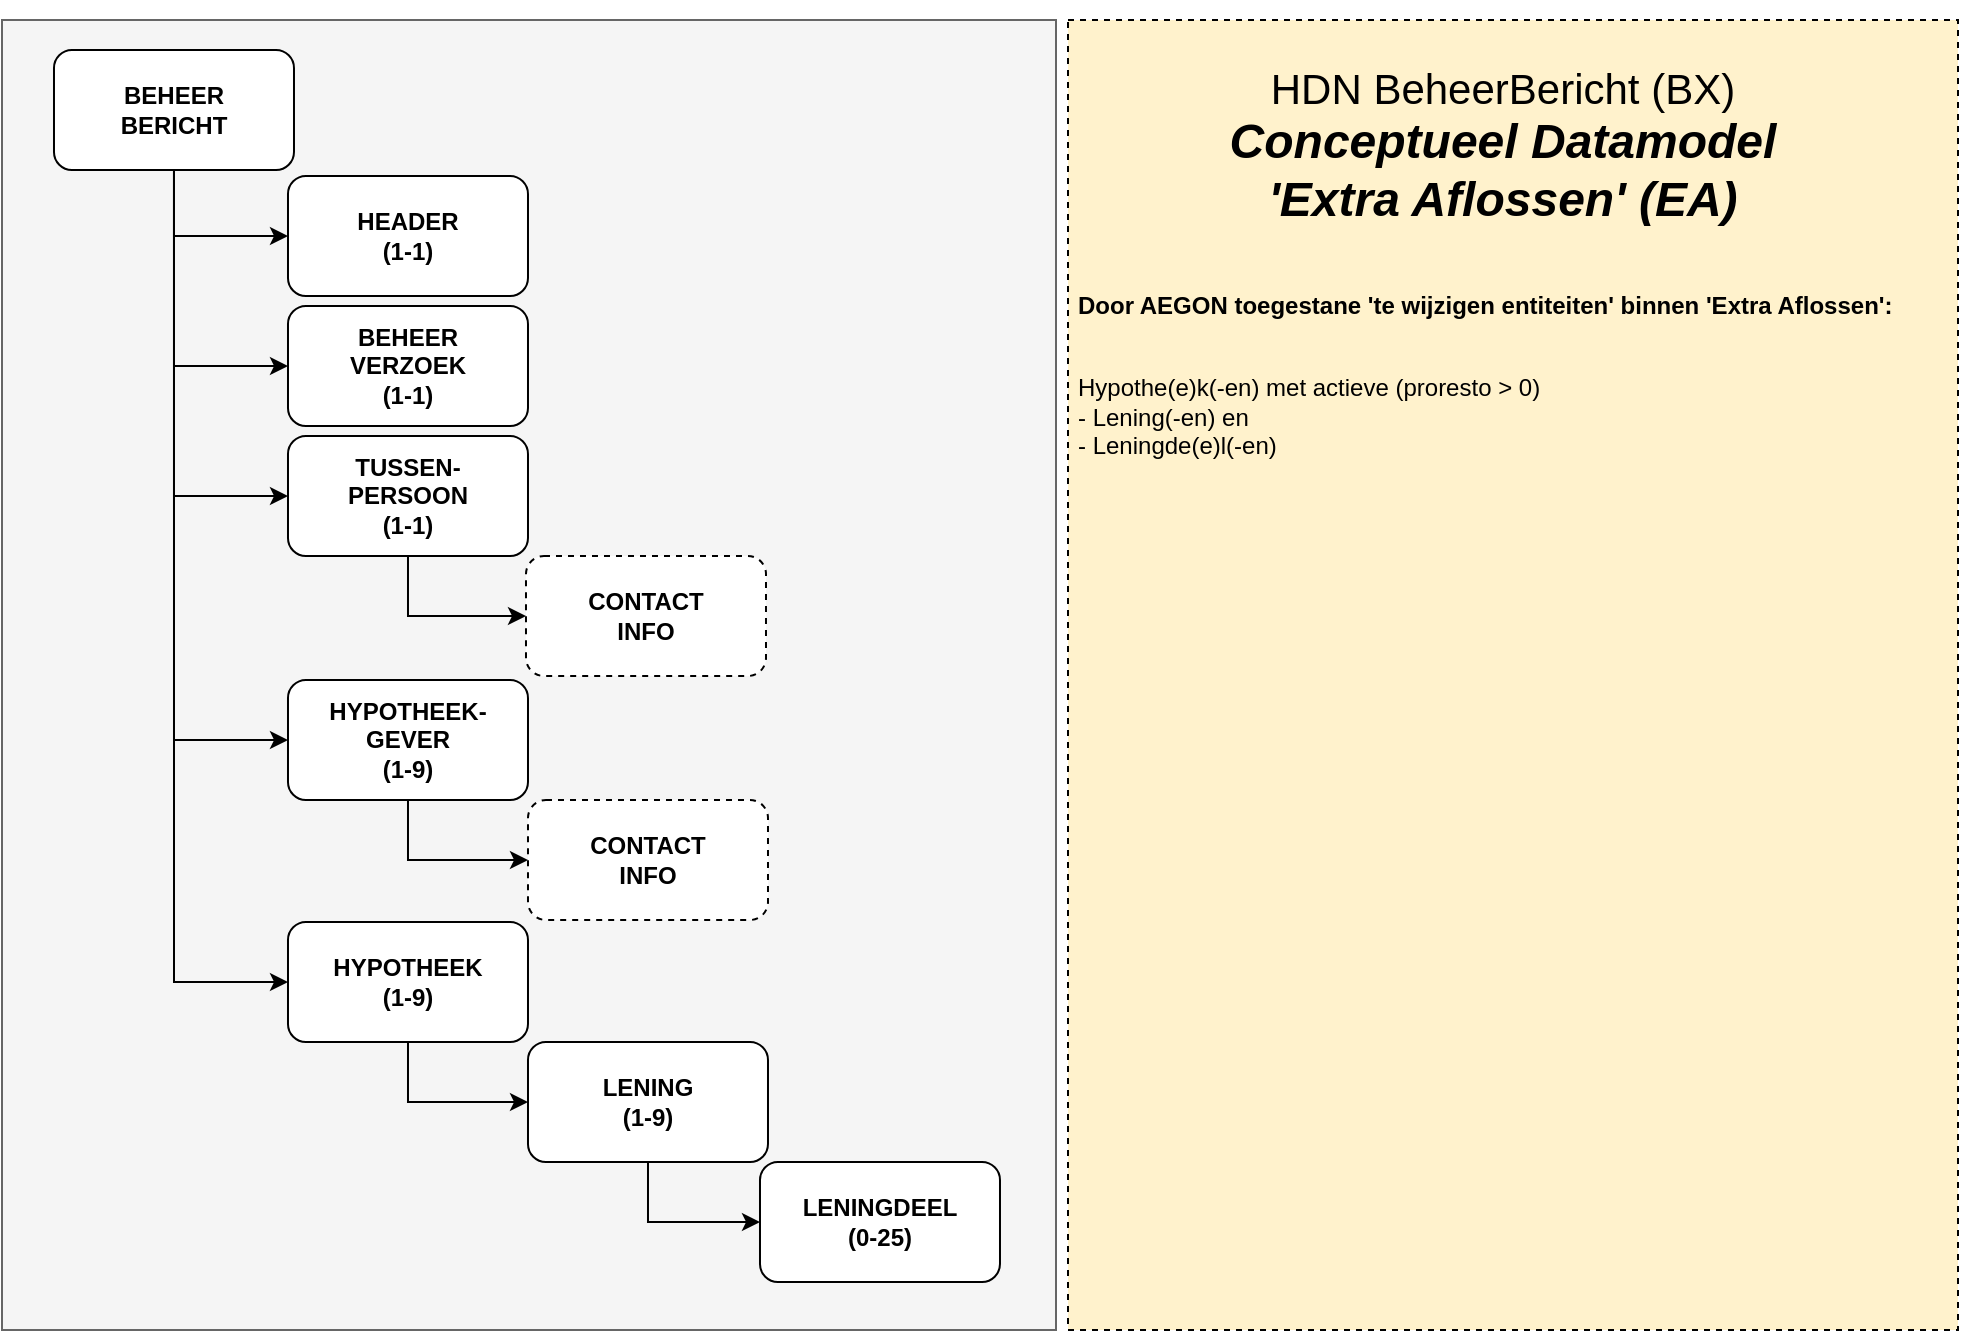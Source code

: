 <mxfile version="13.7.2" type="github" pages="5">
  <diagram id="sHyo-HsOnBTXvbaH--nx" name="DataModel EA">
    <mxGraphModel dx="3778" dy="-68" grid="0" gridSize="10" guides="1" tooltips="1" connect="1" arrows="1" fold="1" page="1" pageScale="1" pageWidth="827" pageHeight="1169" math="0" shadow="0">
      <root>
        <mxCell id="0" />
        <mxCell id="1" parent="0" />
        <mxCell id="ml8vVCadpNAMPdDu0yvw-1" value="" style="rounded=0;whiteSpace=wrap;html=1;fillColor=#f5f5f5;strokeColor=#666666;fontColor=#333333;labelBackgroundColor=none;" parent="1" vertex="1">
          <mxGeometry x="-812" y="1185" width="527" height="655" as="geometry" />
        </mxCell>
        <mxCell id="wv3KcR0LM4bBvchN6MWp-3" style="edgeStyle=orthogonalEdgeStyle;rounded=0;orthogonalLoop=1;jettySize=auto;html=1;exitX=0.5;exitY=1;exitDx=0;exitDy=0;entryX=0;entryY=0.5;entryDx=0;entryDy=0;" parent="1" source="wv3KcR0LM4bBvchN6MWp-4" target="wv3KcR0LM4bBvchN6MWp-7" edge="1">
          <mxGeometry relative="1" as="geometry" />
        </mxCell>
        <mxCell id="wv3KcR0LM4bBvchN6MWp-4" value="LENING&lt;br&gt;(1-9)" style="rounded=1;whiteSpace=wrap;html=1;fontStyle=1;" parent="1" vertex="1">
          <mxGeometry x="-549.003" y="1696" width="120" height="60" as="geometry" />
        </mxCell>
        <mxCell id="wv3KcR0LM4bBvchN6MWp-7" value="LENINGDEEL&lt;br&gt;(0-25)" style="rounded=1;whiteSpace=wrap;html=1;fontStyle=1;" parent="1" vertex="1">
          <mxGeometry x="-433.003" y="1756" width="120" height="60" as="geometry" />
        </mxCell>
        <mxCell id="JXf9vZmwkOcOhgqJebvh-4" style="edgeStyle=orthogonalEdgeStyle;rounded=0;orthogonalLoop=1;jettySize=auto;html=1;exitX=0.5;exitY=1;exitDx=0;exitDy=0;entryX=0;entryY=0.5;entryDx=0;entryDy=0;" parent="1" source="wv3KcR0LM4bBvchN6MWp-10" target="JXf9vZmwkOcOhgqJebvh-2" edge="1">
          <mxGeometry relative="1" as="geometry" />
        </mxCell>
        <mxCell id="wv3KcR0LM4bBvchN6MWp-10" value="HYPOTHEEK-&lt;br&gt;GEVER&lt;br&gt;(1-9)" style="rounded=1;whiteSpace=wrap;html=1;fontStyle=1;" parent="1" vertex="1">
          <mxGeometry x="-669.003" y="1515" width="120" height="60" as="geometry" />
        </mxCell>
        <mxCell id="wv3KcR0LM4bBvchN6MWp-11" style="edgeStyle=orthogonalEdgeStyle;rounded=0;orthogonalLoop=1;jettySize=auto;html=1;exitX=0.5;exitY=1;exitDx=0;exitDy=0;entryX=0;entryY=0.5;entryDx=0;entryDy=0;" parent="1" source="wv3KcR0LM4bBvchN6MWp-17" target="wv3KcR0LM4bBvchN6MWp-19" edge="1">
          <mxGeometry relative="1" as="geometry" />
        </mxCell>
        <mxCell id="wv3KcR0LM4bBvchN6MWp-12" style="edgeStyle=orthogonalEdgeStyle;rounded=0;orthogonalLoop=1;jettySize=auto;html=1;exitX=0.5;exitY=1;exitDx=0;exitDy=0;entryX=0;entryY=0.5;entryDx=0;entryDy=0;" parent="1" source="wv3KcR0LM4bBvchN6MWp-17" target="wv3KcR0LM4bBvchN6MWp-18" edge="1">
          <mxGeometry relative="1" as="geometry" />
        </mxCell>
        <mxCell id="wv3KcR0LM4bBvchN6MWp-13" style="edgeStyle=orthogonalEdgeStyle;rounded=0;orthogonalLoop=1;jettySize=auto;html=1;exitX=0.5;exitY=1;exitDx=0;exitDy=0;entryX=0;entryY=0.5;entryDx=0;entryDy=0;" parent="1" source="wv3KcR0LM4bBvchN6MWp-17" target="wv3KcR0LM4bBvchN6MWp-20" edge="1">
          <mxGeometry relative="1" as="geometry" />
        </mxCell>
        <mxCell id="wv3KcR0LM4bBvchN6MWp-14" style="edgeStyle=orthogonalEdgeStyle;rounded=0;orthogonalLoop=1;jettySize=auto;html=1;exitX=0.5;exitY=1;exitDx=0;exitDy=0;entryX=0;entryY=0.5;entryDx=0;entryDy=0;" parent="1" source="wv3KcR0LM4bBvchN6MWp-17" target="wv3KcR0LM4bBvchN6MWp-10" edge="1">
          <mxGeometry relative="1" as="geometry" />
        </mxCell>
        <mxCell id="wv3KcR0LM4bBvchN6MWp-15" style="edgeStyle=orthogonalEdgeStyle;rounded=0;orthogonalLoop=1;jettySize=auto;html=1;exitX=0.5;exitY=1;exitDx=0;exitDy=0;entryX=0;entryY=0.5;entryDx=0;entryDy=0;" parent="1" source="wv3KcR0LM4bBvchN6MWp-17" target="wv3KcR0LM4bBvchN6MWp-24" edge="1">
          <mxGeometry relative="1" as="geometry" />
        </mxCell>
        <mxCell id="wv3KcR0LM4bBvchN6MWp-17" value="BEHEER&lt;br&gt;BERICHT" style="rounded=1;whiteSpace=wrap;html=1;fontStyle=1;" parent="1" vertex="1">
          <mxGeometry x="-786.003" y="1200" width="120" height="60" as="geometry" />
        </mxCell>
        <mxCell id="wv3KcR0LM4bBvchN6MWp-18" value="BEHEER&lt;br&gt;VERZOEK&lt;br&gt;(1-1)" style="rounded=1;whiteSpace=wrap;html=1;fontStyle=1;" parent="1" vertex="1">
          <mxGeometry x="-669.003" y="1328" width="120" height="60" as="geometry" />
        </mxCell>
        <mxCell id="wv3KcR0LM4bBvchN6MWp-19" value="HEADER&lt;br&gt;(1-1)" style="rounded=1;whiteSpace=wrap;html=1;fontStyle=1;" parent="1" vertex="1">
          <mxGeometry x="-669.003" y="1263" width="120" height="60" as="geometry" />
        </mxCell>
        <mxCell id="JXf9vZmwkOcOhgqJebvh-3" style="edgeStyle=orthogonalEdgeStyle;rounded=0;orthogonalLoop=1;jettySize=auto;html=1;exitX=0.5;exitY=1;exitDx=0;exitDy=0;entryX=0;entryY=0.5;entryDx=0;entryDy=0;" parent="1" source="wv3KcR0LM4bBvchN6MWp-20" target="JXf9vZmwkOcOhgqJebvh-1" edge="1">
          <mxGeometry relative="1" as="geometry" />
        </mxCell>
        <mxCell id="wv3KcR0LM4bBvchN6MWp-20" value="TUSSEN-&lt;br&gt;PERSOON&lt;br&gt;(1-1)" style="rounded=1;whiteSpace=wrap;html=1;fontStyle=1;" parent="1" vertex="1">
          <mxGeometry x="-669.003" y="1393" width="120" height="60" as="geometry" />
        </mxCell>
        <mxCell id="wv3KcR0LM4bBvchN6MWp-22" style="edgeStyle=orthogonalEdgeStyle;rounded=0;orthogonalLoop=1;jettySize=auto;html=1;exitX=0.5;exitY=1;exitDx=0;exitDy=0;entryX=0;entryY=0.5;entryDx=0;entryDy=0;" parent="1" source="wv3KcR0LM4bBvchN6MWp-24" target="wv3KcR0LM4bBvchN6MWp-4" edge="1">
          <mxGeometry relative="1" as="geometry" />
        </mxCell>
        <mxCell id="wv3KcR0LM4bBvchN6MWp-24" value="HYPOTHEEK&lt;br&gt;(1-9)" style="rounded=1;whiteSpace=wrap;html=1;fontStyle=1;" parent="1" vertex="1">
          <mxGeometry x="-669.003" y="1636" width="120" height="60" as="geometry" />
        </mxCell>
        <mxCell id="JXf9vZmwkOcOhgqJebvh-1" value="CONTACT&lt;br&gt;INFO" style="rounded=1;whiteSpace=wrap;html=1;fontStyle=1;dashed=1;" parent="1" vertex="1">
          <mxGeometry x="-550.003" y="1453" width="120" height="60" as="geometry" />
        </mxCell>
        <mxCell id="JXf9vZmwkOcOhgqJebvh-2" value="CONTACT&lt;br&gt;INFO" style="rounded=1;whiteSpace=wrap;html=1;fontStyle=1;dashed=1;" parent="1" vertex="1">
          <mxGeometry x="-549.003" y="1575" width="120" height="60" as="geometry" />
        </mxCell>
        <mxCell id="dP9rZKE2gkD9NmTb4Fkj-1" value="&lt;p&gt;&lt;b&gt;&lt;br class=&quot;Apple-interchange-newline&quot;&gt;&lt;br&gt;&lt;/b&gt;&lt;/p&gt;&lt;p&gt;&lt;b&gt;&lt;br class=&quot;Apple-interchange-newline&quot;&gt;&lt;br&gt;&lt;/b&gt;&lt;/p&gt;&lt;p&gt;&lt;br&gt;&lt;/p&gt;&lt;p&gt;&lt;br&gt;&lt;/p&gt;&lt;p&gt;&lt;b&gt;Door AEGON toegestane &#39;te wijzigen entiteiten&#39; binnen &#39;Extra Aflossen&#39;:&lt;/b&gt;&lt;br&gt;&lt;/p&gt;&lt;p&gt;&lt;b&gt;&lt;br&gt;&lt;/b&gt;Hypothe(e)k(-en) met actieve (proresto &amp;gt; 0)&lt;br&gt;- Lening(-en) en&lt;br&gt;- Leningde(e)l(-en)&lt;/p&gt;&lt;br&gt;&lt;p&gt;&lt;/p&gt;" style="text;html=1;fillColor=#fff2cc;spacing=5;spacingTop=-20;whiteSpace=wrap;overflow=hidden;rounded=0;align=left;fontSize=12;verticalAlign=top;strokeColor=#000000;dashed=1;" vertex="1" parent="1">
          <mxGeometry x="-279" y="1185" width="445" height="655" as="geometry" />
        </mxCell>
        <mxCell id="sFXceD0IDBD0bqUQuRuF-1" value="&lt;font style=&quot;font-size: 21px&quot;&gt;HDN BeheerBericht (BX)&lt;br&gt;&lt;/font&gt;&lt;span style=&quot;font-size: 24px&quot;&gt;&lt;b&gt;&lt;i&gt;Conceptueel Datamodel&lt;br&gt;&#39;Extra Aflossen&#39; (EA)&lt;br&gt;&lt;/i&gt;&lt;/b&gt;&lt;/span&gt;" style="text;html=1;strokeColor=none;fillColor=none;align=center;verticalAlign=middle;whiteSpace=wrap;rounded=0;" parent="1" vertex="1">
          <mxGeometry x="-218" y="1201" width="312.5" height="93" as="geometry" />
        </mxCell>
      </root>
    </mxGraphModel>
  </diagram>
  <diagram id="KTVMma53WJgIOye32tk4" name="DataModel EA met mutaties">
    <mxGraphModel dx="4270" dy="116" grid="0" gridSize="10" guides="1" tooltips="1" connect="1" arrows="1" fold="1" page="1" pageScale="1" pageWidth="827" pageHeight="1169" math="0" shadow="0">
      <root>
        <mxCell id="Q8k3mvvSZgH3HEycwJfM-0" />
        <mxCell id="Q8k3mvvSZgH3HEycwJfM-1" parent="Q8k3mvvSZgH3HEycwJfM-0" />
        <mxCell id="YT46GgTB2qL46BlUGU6R-0" value="" style="rounded=0;whiteSpace=wrap;html=1;fillColor=#f5f5f5;strokeColor=#666666;fontColor=#333333;labelBackgroundColor=none;" parent="Q8k3mvvSZgH3HEycwJfM-1" vertex="1">
          <mxGeometry x="-817" y="1200" width="797" height="840" as="geometry" />
        </mxCell>
        <mxCell id="YT46GgTB2qL46BlUGU6R-1" style="edgeStyle=orthogonalEdgeStyle;rounded=0;orthogonalLoop=1;jettySize=auto;html=1;exitX=0.5;exitY=1;exitDx=0;exitDy=0;entryX=0;entryY=0.5;entryDx=0;entryDy=0;" parent="Q8k3mvvSZgH3HEycwJfM-1" source="YT46GgTB2qL46BlUGU6R-2" target="YT46GgTB2qL46BlUGU6R-3" edge="1">
          <mxGeometry relative="1" as="geometry" />
        </mxCell>
        <mxCell id="YT46GgTB2qL46BlUGU6R-32" style="edgeStyle=orthogonalEdgeStyle;rounded=0;orthogonalLoop=1;jettySize=auto;html=1;exitX=0.5;exitY=1;exitDx=0;exitDy=0;entryX=0;entryY=0.5;entryDx=0;entryDy=0;" parent="Q8k3mvvSZgH3HEycwJfM-1" source="YT46GgTB2qL46BlUGU6R-2" target="YT46GgTB2qL46BlUGU6R-28" edge="1">
          <mxGeometry relative="1" as="geometry" />
        </mxCell>
        <mxCell id="YT46GgTB2qL46BlUGU6R-2" value="LENING&lt;br&gt;(1-9)" style="rounded=1;whiteSpace=wrap;html=1;fontStyle=1;" parent="Q8k3mvvSZgH3HEycwJfM-1" vertex="1">
          <mxGeometry x="-562.503" y="1769" width="120" height="60" as="geometry" />
        </mxCell>
        <mxCell id="YT46GgTB2qL46BlUGU6R-31" style="edgeStyle=orthogonalEdgeStyle;rounded=0;orthogonalLoop=1;jettySize=auto;html=1;exitX=0.5;exitY=1;exitDx=0;exitDy=0;entryX=0;entryY=0.5;entryDx=0;entryDy=0;" parent="Q8k3mvvSZgH3HEycwJfM-1" source="YT46GgTB2qL46BlUGU6R-3" target="YT46GgTB2qL46BlUGU6R-29" edge="1">
          <mxGeometry relative="1" as="geometry" />
        </mxCell>
        <mxCell id="YT46GgTB2qL46BlUGU6R-3" value="LENINGDEEL&lt;br&gt;(0-25)" style="rounded=1;whiteSpace=wrap;html=1;fontStyle=1;" parent="Q8k3mvvSZgH3HEycwJfM-1" vertex="1">
          <mxGeometry x="-442.503" y="1892" width="120" height="60" as="geometry" />
        </mxCell>
        <mxCell id="YT46GgTB2qL46BlUGU6R-4" style="edgeStyle=orthogonalEdgeStyle;rounded=0;orthogonalLoop=1;jettySize=auto;html=1;exitX=0.5;exitY=1;exitDx=0;exitDy=0;entryX=0;entryY=0.5;entryDx=0;entryDy=0;" parent="Q8k3mvvSZgH3HEycwJfM-1" source="YT46GgTB2qL46BlUGU6R-5" target="YT46GgTB2qL46BlUGU6R-25" edge="1">
          <mxGeometry relative="1" as="geometry" />
        </mxCell>
        <mxCell id="YT46GgTB2qL46BlUGU6R-5" value="HYPOTHEEK-&lt;br&gt;GEVER&lt;br&gt;(1-9)" style="rounded=1;whiteSpace=wrap;html=1;fontStyle=1;" parent="Q8k3mvvSZgH3HEycwJfM-1" vertex="1">
          <mxGeometry x="-682.503" y="1525" width="120" height="60" as="geometry" />
        </mxCell>
        <mxCell id="YT46GgTB2qL46BlUGU6R-6" style="edgeStyle=orthogonalEdgeStyle;rounded=0;orthogonalLoop=1;jettySize=auto;html=1;exitX=0.5;exitY=1;exitDx=0;exitDy=0;entryX=0;entryY=0.5;entryDx=0;entryDy=0;" parent="Q8k3mvvSZgH3HEycwJfM-1" source="YT46GgTB2qL46BlUGU6R-11" target="YT46GgTB2qL46BlUGU6R-13" edge="1">
          <mxGeometry relative="1" as="geometry" />
        </mxCell>
        <mxCell id="YT46GgTB2qL46BlUGU6R-7" style="edgeStyle=orthogonalEdgeStyle;rounded=0;orthogonalLoop=1;jettySize=auto;html=1;exitX=0.5;exitY=1;exitDx=0;exitDy=0;entryX=0;entryY=0.5;entryDx=0;entryDy=0;" parent="Q8k3mvvSZgH3HEycwJfM-1" source="YT46GgTB2qL46BlUGU6R-11" target="YT46GgTB2qL46BlUGU6R-12" edge="1">
          <mxGeometry relative="1" as="geometry" />
        </mxCell>
        <mxCell id="YT46GgTB2qL46BlUGU6R-8" style="edgeStyle=orthogonalEdgeStyle;rounded=0;orthogonalLoop=1;jettySize=auto;html=1;exitX=0.5;exitY=1;exitDx=0;exitDy=0;entryX=0;entryY=0.5;entryDx=0;entryDy=0;" parent="Q8k3mvvSZgH3HEycwJfM-1" source="YT46GgTB2qL46BlUGU6R-11" target="YT46GgTB2qL46BlUGU6R-15" edge="1">
          <mxGeometry relative="1" as="geometry" />
        </mxCell>
        <mxCell id="YT46GgTB2qL46BlUGU6R-9" style="edgeStyle=orthogonalEdgeStyle;rounded=0;orthogonalLoop=1;jettySize=auto;html=1;exitX=0.5;exitY=1;exitDx=0;exitDy=0;entryX=0;entryY=0.5;entryDx=0;entryDy=0;" parent="Q8k3mvvSZgH3HEycwJfM-1" source="YT46GgTB2qL46BlUGU6R-11" target="YT46GgTB2qL46BlUGU6R-5" edge="1">
          <mxGeometry relative="1" as="geometry" />
        </mxCell>
        <mxCell id="YT46GgTB2qL46BlUGU6R-10" style="edgeStyle=orthogonalEdgeStyle;rounded=0;orthogonalLoop=1;jettySize=auto;html=1;exitX=0.5;exitY=1;exitDx=0;exitDy=0;entryX=0;entryY=0.5;entryDx=0;entryDy=0;" parent="Q8k3mvvSZgH3HEycwJfM-1" source="YT46GgTB2qL46BlUGU6R-11" target="YT46GgTB2qL46BlUGU6R-17" edge="1">
          <mxGeometry relative="1" as="geometry" />
        </mxCell>
        <mxCell id="YT46GgTB2qL46BlUGU6R-11" value="BEHEER&lt;br&gt;BERICHT" style="rounded=1;whiteSpace=wrap;html=1;fontStyle=1;" parent="Q8k3mvvSZgH3HEycwJfM-1" vertex="1">
          <mxGeometry x="-799.503" y="1210" width="120" height="60" as="geometry" />
        </mxCell>
        <mxCell id="YT46GgTB2qL46BlUGU6R-12" value="BEHEER&lt;br&gt;VERZOEK&lt;br&gt;(1-1)" style="rounded=1;whiteSpace=wrap;html=1;fontStyle=1;" parent="Q8k3mvvSZgH3HEycwJfM-1" vertex="1">
          <mxGeometry x="-682.503" y="1338" width="120" height="60" as="geometry" />
        </mxCell>
        <mxCell id="YT46GgTB2qL46BlUGU6R-13" value="HEADER&lt;br&gt;(1-1)" style="rounded=1;whiteSpace=wrap;html=1;fontStyle=1;" parent="Q8k3mvvSZgH3HEycwJfM-1" vertex="1">
          <mxGeometry x="-682.503" y="1273" width="120" height="60" as="geometry" />
        </mxCell>
        <mxCell id="YT46GgTB2qL46BlUGU6R-14" style="edgeStyle=orthogonalEdgeStyle;rounded=0;orthogonalLoop=1;jettySize=auto;html=1;exitX=0.5;exitY=1;exitDx=0;exitDy=0;entryX=0;entryY=0.5;entryDx=0;entryDy=0;" parent="Q8k3mvvSZgH3HEycwJfM-1" source="YT46GgTB2qL46BlUGU6R-15" target="YT46GgTB2qL46BlUGU6R-23" edge="1">
          <mxGeometry relative="1" as="geometry" />
        </mxCell>
        <mxCell id="YT46GgTB2qL46BlUGU6R-15" value="TUSSEN-&lt;br&gt;PERSOON&lt;br&gt;(1-1)" style="rounded=1;whiteSpace=wrap;html=1;fontStyle=1;" parent="Q8k3mvvSZgH3HEycwJfM-1" vertex="1">
          <mxGeometry x="-682.503" y="1403" width="120" height="60" as="geometry" />
        </mxCell>
        <mxCell id="YT46GgTB2qL46BlUGU6R-16" style="edgeStyle=orthogonalEdgeStyle;rounded=0;orthogonalLoop=1;jettySize=auto;html=1;exitX=0.5;exitY=1;exitDx=0;exitDy=0;entryX=0;entryY=0.5;entryDx=0;entryDy=0;" parent="Q8k3mvvSZgH3HEycwJfM-1" source="YT46GgTB2qL46BlUGU6R-17" target="YT46GgTB2qL46BlUGU6R-2" edge="1">
          <mxGeometry relative="1" as="geometry" />
        </mxCell>
        <mxCell id="YT46GgTB2qL46BlUGU6R-30" style="edgeStyle=orthogonalEdgeStyle;rounded=0;orthogonalLoop=1;jettySize=auto;html=1;exitX=0.5;exitY=1;exitDx=0;exitDy=0;entryX=0;entryY=0.5;entryDx=0;entryDy=0;" parent="Q8k3mvvSZgH3HEycwJfM-1" source="YT46GgTB2qL46BlUGU6R-17" target="YT46GgTB2qL46BlUGU6R-27" edge="1">
          <mxGeometry relative="1" as="geometry" />
        </mxCell>
        <mxCell id="YT46GgTB2qL46BlUGU6R-17" value="HYPOTHEEK&lt;br&gt;(1-9)" style="rounded=1;whiteSpace=wrap;html=1;fontStyle=1;" parent="Q8k3mvvSZgH3HEycwJfM-1" vertex="1">
          <mxGeometry x="-682.503" y="1646" width="120" height="60" as="geometry" />
        </mxCell>
        <mxCell id="YT46GgTB2qL46BlUGU6R-18" value="&lt;span style=&quot;font-weight: 400&quot;&gt;Bestaand&lt;/span&gt;" style="rounded=1;whiteSpace=wrap;html=1;fontStyle=1;fillColor=#f5f5f5;strokeColor=#666666;fontColor=#333333;" parent="Q8k3mvvSZgH3HEycwJfM-1" vertex="1">
          <mxGeometry x="-577.5" y="1539" width="85" height="14" as="geometry" />
        </mxCell>
        <mxCell id="YT46GgTB2qL46BlUGU6R-19" value="&lt;span style=&quot;font-weight: 400&quot;&gt;Wijzigen&lt;/span&gt;" style="rounded=1;whiteSpace=wrap;html=1;fontStyle=1;fillColor=#ffe6cc;strokeColor=#d79b00;" parent="Q8k3mvvSZgH3HEycwJfM-1" vertex="1">
          <mxGeometry x="-577.5" y="1663" width="85" height="14" as="geometry" />
        </mxCell>
        <mxCell id="YT46GgTB2qL46BlUGU6R-20" value="&lt;span style=&quot;font-weight: 400&quot;&gt;Wijzigen&lt;/span&gt;" style="rounded=1;whiteSpace=wrap;html=1;fontStyle=1;fillColor=#ffe6cc;strokeColor=#d79b00;" parent="Q8k3mvvSZgH3HEycwJfM-1" vertex="1">
          <mxGeometry x="-462.5" y="1783" width="85" height="14" as="geometry" />
        </mxCell>
        <mxCell id="YT46GgTB2qL46BlUGU6R-21" value="&lt;span style=&quot;font-weight: 400&quot;&gt;Wijzigen&lt;/span&gt;" style="rounded=1;whiteSpace=wrap;html=1;fontStyle=1;fillColor=#ffe6cc;strokeColor=#d79b00;" parent="Q8k3mvvSZgH3HEycwJfM-1" vertex="1">
          <mxGeometry x="-335.5" y="1903" width="85" height="14" as="geometry" />
        </mxCell>
        <mxCell id="YT46GgTB2qL46BlUGU6R-22" value="&lt;span style=&quot;font-weight: 400&quot;&gt;Extra Aflossing&lt;/span&gt;" style="rounded=1;whiteSpace=wrap;html=1;fontStyle=1;fillColor=#ffe6cc;strokeColor=#d79b00;" parent="Q8k3mvvSZgH3HEycwJfM-1" vertex="1">
          <mxGeometry x="-577.5" y="1357" width="90" height="14" as="geometry" />
        </mxCell>
        <mxCell id="YT46GgTB2qL46BlUGU6R-23" value="CONTACT&lt;br&gt;INFO" style="rounded=1;whiteSpace=wrap;html=1;fontStyle=1;dashed=1;" parent="Q8k3mvvSZgH3HEycwJfM-1" vertex="1">
          <mxGeometry x="-563.503" y="1463" width="120" height="60" as="geometry" />
        </mxCell>
        <mxCell id="YT46GgTB2qL46BlUGU6R-24" value="&lt;span style=&quot;font-weight: 400&quot;&gt;Bestaand&lt;/span&gt;" style="rounded=1;whiteSpace=wrap;html=1;fontStyle=1;fillColor=#f5f5f5;strokeColor=#666666;fontColor=#333333;" parent="Q8k3mvvSZgH3HEycwJfM-1" vertex="1">
          <mxGeometry x="-577.5" y="1413" width="85" height="14" as="geometry" />
        </mxCell>
        <mxCell id="YT46GgTB2qL46BlUGU6R-25" value="CONTACT&lt;br&gt;INFO" style="rounded=1;whiteSpace=wrap;html=1;fontStyle=1;dashed=1;" parent="Q8k3mvvSZgH3HEycwJfM-1" vertex="1">
          <mxGeometry x="-562.503" y="1585" width="120" height="60" as="geometry" />
        </mxCell>
        <mxCell id="YT46GgTB2qL46BlUGU6R-27" value="HYPOTHEEK&lt;br&gt;WIJZIGING&lt;br&gt;(0-9)" style="rounded=1;whiteSpace=wrap;html=1;fontStyle=1;" parent="Q8k3mvvSZgH3HEycwJfM-1" vertex="1">
          <mxGeometry x="-562.503" y="1706" width="120" height="60" as="geometry" />
        </mxCell>
        <mxCell id="YT46GgTB2qL46BlUGU6R-28" value="LENING&lt;br&gt;WIJZIGING&lt;br&gt;(0-9)" style="rounded=1;whiteSpace=wrap;html=1;fontStyle=1;" parent="Q8k3mvvSZgH3HEycwJfM-1" vertex="1">
          <mxGeometry x="-442.503" y="1829" width="120" height="60" as="geometry" />
        </mxCell>
        <mxCell id="YT46GgTB2qL46BlUGU6R-29" value="LENINGDEEL&lt;br&gt;WIJZIGING&lt;br&gt;(0-9)" style="rounded=1;whiteSpace=wrap;html=1;fontStyle=1;" parent="Q8k3mvvSZgH3HEycwJfM-1" vertex="1">
          <mxGeometry x="-322.503" y="1952" width="120" height="60" as="geometry" />
        </mxCell>
        <mxCell id="YT46GgTB2qL46BlUGU6R-34" value="&lt;span style=&quot;color: rgb(0 , 0 , 0) ; font-family: &amp;#34;helvetica&amp;#34; ; font-size: 12px ; font-style: normal ; font-weight: 400 ; letter-spacing: normal ; text-align: center ; text-indent: 0px ; text-transform: none ; word-spacing: 0px ; background-color: rgb(255 , 255 , 255) ; display: inline ; float: none&quot;&gt;26-Verlagen Lening&lt;br&gt;&lt;/span&gt;" style="text;whiteSpace=wrap;html=1;" parent="Q8k3mvvSZgH3HEycwJfM-1" vertex="1">
          <mxGeometry x="-305.5" y="1844" width="158" height="30" as="geometry" />
        </mxCell>
        <mxCell id="YT46GgTB2qL46BlUGU6R-35" value="&lt;span style=&quot;color: rgb(0 , 0 , 0) ; font-family: &amp;#34;helvetica&amp;#34; ; font-size: 12px ; font-style: normal ; font-weight: 400 ; letter-spacing: normal ; text-align: left ; text-indent: 0px ; text-transform: none ; word-spacing: 0px ; background-color: rgb(248 , 249 , 250) ; display: inline ; float: none&quot;&gt;15-Verlagen door aflossing &lt;br&gt;uit eigen middelen&lt;br&gt;&lt;br&gt;17-Verkorten looptijd&lt;br&gt;&lt;/span&gt;" style="text;whiteSpace=wrap;html=1;" parent="Q8k3mvvSZgH3HEycwJfM-1" vertex="1">
          <mxGeometry x="-192.5" y="1948" width="155" height="70" as="geometry" />
        </mxCell>
        <mxCell id="YT46GgTB2qL46BlUGU6R-36" value="&lt;span style=&quot;color: rgb(0 , 0 , 0) ; font-family: &amp;#34;helvetica&amp;#34; ; font-size: 12px ; font-style: normal ; font-weight: 400 ; letter-spacing: normal ; text-align: center ; text-indent: 0px ; text-transform: none ; word-spacing: 0px ; background-color: rgb(255 , 255 , 255) ; display: inline ; float: none&quot;&gt;26-Verlagen Lening&lt;br&gt;&lt;/span&gt;" style="text;whiteSpace=wrap;html=1;" parent="Q8k3mvvSZgH3HEycwJfM-1" vertex="1">
          <mxGeometry x="-426.5" y="1721" width="149" height="30" as="geometry" />
        </mxCell>
        <mxCell id="NEn3LWqbOj7WxeQAa3Bh-0" value="&lt;p&gt;&lt;b&gt;&lt;br class=&quot;Apple-interchange-newline&quot;&gt;&lt;br&gt;&lt;/b&gt;&lt;/p&gt;&lt;p&gt;&lt;b&gt;&lt;br class=&quot;Apple-interchange-newline&quot;&gt;&lt;br&gt;&lt;/b&gt;&lt;/p&gt;&lt;p&gt;&lt;br&gt;&lt;/p&gt;&lt;p&gt;&lt;br&gt;&lt;/p&gt;&lt;p&gt;&lt;b&gt;Door AEGON toegestane &#39;te wijzigen entiteiten&#39; binnen &#39;Extra Aflossen&#39;:&lt;/b&gt;&lt;br&gt;&lt;/p&gt;&lt;p&gt;&lt;b&gt;&lt;br&gt;&lt;/b&gt;Hypothe(e)k(-en) met actieve (proresto &amp;gt; 0)&lt;br&gt;- Lening(-en) en&lt;br&gt;- Leningde(e)l(-en)&lt;/p&gt;&lt;br&gt;In dit voorbeeld links zie je dat de lening verlaagd wordt (proresto) dmv een extra aflossing op een leningdeel uit eigen middelen. Bij Aegon is het mogelijk om te kiezen om door deze aflossing de looptijd te verkorten.&lt;br&gt;&lt;p&gt;&lt;/p&gt;" style="text;html=1;fillColor=#fff2cc;spacing=5;spacingTop=-20;whiteSpace=wrap;overflow=hidden;rounded=0;align=left;fontSize=12;verticalAlign=top;strokeColor=#000000;dashed=1;" vertex="1" parent="Q8k3mvvSZgH3HEycwJfM-1">
          <mxGeometry x="-16" y="1200" width="445" height="840" as="geometry" />
        </mxCell>
        <mxCell id="YT46GgTB2qL46BlUGU6R-26" value="&lt;font style=&quot;font-size: 21px&quot;&gt;HDN BeheerBericht (BX)&lt;br&gt;&lt;/font&gt;&lt;span style=&quot;font-size: 24px&quot;&gt;&lt;b&gt;&lt;i&gt;Conceptueel Datamodel met mutaties&lt;br&gt;&#39;Extra Aflossen&#39; (EA)&lt;br&gt;&lt;/i&gt;&lt;/b&gt;&lt;/span&gt;" style="text;html=1;strokeColor=none;fillColor=none;align=center;verticalAlign=middle;whiteSpace=wrap;rounded=0;" parent="Q8k3mvvSZgH3HEycwJfM-1" vertex="1">
          <mxGeometry x="37" y="1222" width="312.5" height="93" as="geometry" />
        </mxCell>
      </root>
    </mxGraphModel>
  </diagram>
  <diagram id="aQScIsJYXVVr99Rhgn_U" name="MutatieModel EA">
    <mxGraphModel dx="25622" dy="7710" grid="0" gridSize="10" guides="1" tooltips="1" connect="1" arrows="1" fold="1" page="1" pageScale="1" pageWidth="827" pageHeight="1169" math="0" shadow="0">
      <root>
        <mxCell id="zjRz5vi4FMOX-iklKWLo-0" />
        <mxCell id="zjRz5vi4FMOX-iklKWLo-1" parent="zjRz5vi4FMOX-iklKWLo-0" />
        <mxCell id="zjRz5vi4FMOX-iklKWLo-2" value="" style="rounded=0;whiteSpace=wrap;html=1;fillColor=#f5f5f5;strokeColor=#666666;fontColor=#333333;labelBackgroundColor=none;" parent="zjRz5vi4FMOX-iklKWLo-1" vertex="1">
          <mxGeometry x="-4940" y="10" width="790" height="1140" as="geometry" />
        </mxCell>
        <mxCell id="zjRz5vi4FMOX-iklKWLo-56" value="LENING" style="rounded=1;whiteSpace=wrap;html=1;fontStyle=1;" parent="zjRz5vi4FMOX-iklKWLo-1" vertex="1">
          <mxGeometry x="-4828.51" y="719" width="120" height="60" as="geometry" />
        </mxCell>
        <mxCell id="zjRz5vi4FMOX-iklKWLo-8" value="BEHEER&lt;br&gt;VERZOEK&lt;br&gt;(1-1)" style="rounded=1;whiteSpace=wrap;html=1;fontStyle=1;" parent="zjRz5vi4FMOX-iklKWLo-1" vertex="1">
          <mxGeometry x="-4608.003" y="50.5" width="120" height="60" as="geometry" />
        </mxCell>
        <mxCell id="zjRz5vi4FMOX-iklKWLo-12" style="edgeStyle=orthogonalEdgeStyle;rounded=0;orthogonalLoop=1;jettySize=auto;html=1;exitX=0.5;exitY=1;exitDx=0;exitDy=0;entryX=0.5;entryY=0;entryDx=0;entryDy=0;fontSize=15;labelBackgroundColor=none;" parent="zjRz5vi4FMOX-iklKWLo-1" source="zjRz5vi4FMOX-iklKWLo-36" target="zjRz5vi4FMOX-iklKWLo-47" edge="1">
          <mxGeometry relative="1" as="geometry">
            <mxPoint x="-4692.5" y="485.5" as="sourcePoint" />
          </mxGeometry>
        </mxCell>
        <mxCell id="zjRz5vi4FMOX-iklKWLo-15" style="edgeStyle=orthogonalEdgeStyle;rounded=0;orthogonalLoop=1;jettySize=auto;html=1;exitX=0.5;exitY=1;exitDx=0;exitDy=0;fontSize=15;labelBackgroundColor=none;" parent="zjRz5vi4FMOX-iklKWLo-1" edge="1">
          <mxGeometry relative="1" as="geometry">
            <mxPoint x="-4855.5" y="408.5" as="sourcePoint" />
            <mxPoint x="-4855.5" y="408.5" as="targetPoint" />
          </mxGeometry>
        </mxCell>
        <mxCell id="zjRz5vi4FMOX-iklKWLo-17" style="edgeStyle=orthogonalEdgeStyle;rounded=0;orthogonalLoop=1;jettySize=auto;html=1;fontSize=15;labelBackgroundColor=none;exitX=0.5;exitY=1;exitDx=0;exitDy=0;" parent="zjRz5vi4FMOX-iklKWLo-1" source="zjRz5vi4FMOX-iklKWLo-29" target="zjRz5vi4FMOX-iklKWLo-36" edge="1">
          <mxGeometry relative="1" as="geometry">
            <mxPoint x="-4597.5" y="435.5" as="targetPoint" />
          </mxGeometry>
        </mxCell>
        <mxCell id="zjRz5vi4FMOX-iklKWLo-29" value="HYPOTHEKEN&lt;br&gt;(1-9)" style="rounded=1;whiteSpace=wrap;html=1;fontStyle=1;" parent="zjRz5vi4FMOX-iklKWLo-1" vertex="1">
          <mxGeometry x="-4828.51" y="237.5" width="120" height="60" as="geometry" />
        </mxCell>
        <mxCell id="zjRz5vi4FMOX-iklKWLo-36" value="HYPOTHEEK" style="rounded=1;whiteSpace=wrap;html=1;fontStyle=1;" parent="zjRz5vi4FMOX-iklKWLo-1" vertex="1">
          <mxGeometry x="-4829.01" y="398" width="121" height="60" as="geometry" />
        </mxCell>
        <mxCell id="zjRz5vi4FMOX-iklKWLo-46" style="edgeStyle=orthogonalEdgeStyle;rounded=0;orthogonalLoop=1;jettySize=auto;html=1;exitX=0.5;exitY=1;exitDx=0;exitDy=0;entryX=0.5;entryY=0;entryDx=0;entryDy=0;fontSize=10;" parent="zjRz5vi4FMOX-iklKWLo-1" source="zjRz5vi4FMOX-iklKWLo-47" target="zjRz5vi4FMOX-iklKWLo-56" edge="1">
          <mxGeometry relative="1" as="geometry" />
        </mxCell>
        <mxCell id="zjRz5vi4FMOX-iklKWLo-47" value="LENING&lt;br&gt;(1-9)" style="rounded=1;whiteSpace=wrap;html=1;fontStyle=1;" parent="zjRz5vi4FMOX-iklKWLo-1" vertex="1">
          <mxGeometry x="-4828.51" y="570" width="120" height="60" as="geometry" />
        </mxCell>
        <mxCell id="zjRz5vi4FMOX-iklKWLo-49" value="&lt;span style=&quot;font-weight: 400&quot;&gt;Wijzigen&lt;/span&gt;" style="rounded=1;whiteSpace=wrap;html=1;fontStyle=1;fillColor=#ffe6cc;strokeColor=#d79b00;" parent="zjRz5vi4FMOX-iklKWLo-1" vertex="1">
          <mxGeometry x="-4725" y="578" width="85" height="14" as="geometry" />
        </mxCell>
        <mxCell id="zjRz5vi4FMOX-iklKWLo-53" value="&lt;span style=&quot;font-weight: 400&quot;&gt;Wijzigen&lt;/span&gt;" style="rounded=1;whiteSpace=wrap;html=1;fontStyle=1;fillColor=#ffe6cc;strokeColor=#d79b00;" parent="zjRz5vi4FMOX-iklKWLo-1" vertex="1">
          <mxGeometry x="-4725" y="250" width="86" height="14" as="geometry" />
        </mxCell>
        <mxCell id="zjRz5vi4FMOX-iklKWLo-55" style="edgeStyle=orthogonalEdgeStyle;rounded=0;orthogonalLoop=1;jettySize=auto;html=1;entryX=0.5;entryY=0;entryDx=0;entryDy=0;fontSize=10;" parent="zjRz5vi4FMOX-iklKWLo-1" source="zjRz5vi4FMOX-iklKWLo-122" target="zjRz5vi4FMOX-iklKWLo-67" edge="1">
          <mxGeometry relative="1" as="geometry" />
        </mxCell>
        <mxCell id="zjRz5vi4FMOX-iklKWLo-64" style="edgeStyle=orthogonalEdgeStyle;rounded=0;orthogonalLoop=1;jettySize=auto;html=1;exitX=0.5;exitY=1;exitDx=0;exitDy=0;entryX=0.5;entryY=0;entryDx=0;entryDy=0;fontSize=10;" parent="zjRz5vi4FMOX-iklKWLo-1" source="zjRz5vi4FMOX-iklKWLo-67" target="zjRz5vi4FMOX-iklKWLo-76" edge="1">
          <mxGeometry relative="1" as="geometry" />
        </mxCell>
        <mxCell id="HPV1CdNIMGCIwRdG_pAp-3" style="edgeStyle=orthogonalEdgeStyle;rounded=0;orthogonalLoop=1;jettySize=auto;html=1;exitX=0.5;exitY=1;exitDx=0;exitDy=0;entryX=0.5;entryY=0;entryDx=0;entryDy=0;" parent="zjRz5vi4FMOX-iklKWLo-1" source="zjRz5vi4FMOX-iklKWLo-67" target="HPV1CdNIMGCIwRdG_pAp-1" edge="1">
          <mxGeometry relative="1" as="geometry" />
        </mxCell>
        <mxCell id="zjRz5vi4FMOX-iklKWLo-67" value="LENINGDEEL&lt;br&gt;(0-25)" style="rounded=1;whiteSpace=wrap;html=1;fontStyle=1;" parent="zjRz5vi4FMOX-iklKWLo-1" vertex="1">
          <mxGeometry x="-4829.51" y="879.98" width="120" height="60" as="geometry" />
        </mxCell>
        <mxCell id="zjRz5vi4FMOX-iklKWLo-71" value="&lt;span style=&quot;font-weight: 400&quot;&gt;Wijzigen&lt;/span&gt;" style="rounded=1;whiteSpace=wrap;html=1;fontStyle=1;fillColor=#ffe6cc;strokeColor=#d79b00;" parent="zjRz5vi4FMOX-iklKWLo-1" vertex="1">
          <mxGeometry x="-4725" y="893" width="85" height="14" as="geometry" />
        </mxCell>
        <mxCell id="zjRz5vi4FMOX-iklKWLo-76" value="LENINGDEEL" style="rounded=1;whiteSpace=wrap;html=1;fontStyle=1;" parent="zjRz5vi4FMOX-iklKWLo-1" vertex="1">
          <mxGeometry x="-4892.51" y="1023.25" width="120" height="60" as="geometry" />
        </mxCell>
        <mxCell id="zjRz5vi4FMOX-iklKWLo-78" value="&lt;span style=&quot;font-family: &amp;#34;helvetica&amp;#34; ; font-weight: 400 ; text-align: left&quot;&gt;Verlagen door aflossing&amp;nbsp;&lt;/span&gt;&lt;span style=&quot;font-family: &amp;#34;helvetica&amp;#34; ; font-weight: 400 ; text-align: left&quot;&gt;uit eigen middelen&lt;br&gt;(15)&lt;br&gt;&lt;/span&gt;" style="rounded=1;whiteSpace=wrap;html=1;fontStyle=1;fillColor=#ffe6cc;strokeColor=#d79b00;" parent="zjRz5vi4FMOX-iklKWLo-1" vertex="1">
          <mxGeometry x="-4876.01" y="1070.25" width="87" height="50" as="geometry" />
        </mxCell>
        <mxCell id="zjRz5vi4FMOX-iklKWLo-122" value="&lt;span style=&quot;font-weight: 400&quot;&gt;Verlagen&lt;/span&gt;&lt;br style=&quot;font-weight: 400&quot;&gt;&lt;span style=&quot;font-weight: 400&quot;&gt;lening&lt;br&gt;(26)&lt;br&gt;&lt;/span&gt;" style="rounded=1;whiteSpace=wrap;html=1;fontStyle=1;fillColor=#ffe6cc;strokeColor=#d79b00;" parent="zjRz5vi4FMOX-iklKWLo-1" vertex="1">
          <mxGeometry x="-4812.51" y="770.0" width="85" height="50" as="geometry" />
        </mxCell>
        <mxCell id="mbQPAR4nlTHtpaxma6dG-10" style="edgeStyle=orthogonalEdgeStyle;rounded=0;orthogonalLoop=1;jettySize=auto;html=1;exitX=0.5;exitY=1;exitDx=0;exitDy=0;entryX=0.5;entryY=0;entryDx=0;entryDy=0;" parent="zjRz5vi4FMOX-iklKWLo-1" source="zjRz5vi4FMOX-iklKWLo-123" target="mbQPAR4nlTHtpaxma6dG-4" edge="1">
          <mxGeometry relative="1" as="geometry" />
        </mxCell>
        <mxCell id="mbQPAR4nlTHtpaxma6dG-11" style="edgeStyle=orthogonalEdgeStyle;rounded=0;orthogonalLoop=1;jettySize=auto;html=1;exitX=0.5;exitY=1;exitDx=0;exitDy=0;" parent="zjRz5vi4FMOX-iklKWLo-1" source="zjRz5vi4FMOX-iklKWLo-123" target="mbQPAR4nlTHtpaxma6dG-3" edge="1">
          <mxGeometry relative="1" as="geometry" />
        </mxCell>
        <mxCell id="mbQPAR4nlTHtpaxma6dG-12" style="edgeStyle=orthogonalEdgeStyle;rounded=0;orthogonalLoop=1;jettySize=auto;html=1;exitX=0.5;exitY=1;exitDx=0;exitDy=0;entryX=0.5;entryY=0;entryDx=0;entryDy=0;" parent="zjRz5vi4FMOX-iklKWLo-1" source="zjRz5vi4FMOX-iklKWLo-123" target="zjRz5vi4FMOX-iklKWLo-29" edge="1">
          <mxGeometry relative="1" as="geometry" />
        </mxCell>
        <mxCell id="zjRz5vi4FMOX-iklKWLo-123" value="&lt;span style=&quot;font-weight: 400&quot;&gt;Extra &lt;br&gt;aflossen&lt;/span&gt;" style="rounded=1;whiteSpace=wrap;html=1;fontStyle=1;fillColor=#ffe6cc;strokeColor=#d79b00;" parent="zjRz5vi4FMOX-iklKWLo-1" vertex="1">
          <mxGeometry x="-4590.5" y="90.5" width="85" height="50" as="geometry" />
        </mxCell>
        <mxCell id="HPV1CdNIMGCIwRdG_pAp-1" value="LENINGDEEL" style="rounded=1;whiteSpace=wrap;html=1;fontStyle=1;" parent="zjRz5vi4FMOX-iklKWLo-1" vertex="1">
          <mxGeometry x="-4768" y="1023.25" width="120" height="60" as="geometry" />
        </mxCell>
        <mxCell id="HPV1CdNIMGCIwRdG_pAp-2" value="&lt;span style=&quot;font-weight: 400 ; text-align: left&quot;&gt;Verkorten looptijd&lt;br&gt;(17)&lt;br&gt;&lt;/span&gt;" style="rounded=1;whiteSpace=wrap;html=1;fontStyle=1;fillColor=#ffe6cc;strokeColor=#d79b00;" parent="zjRz5vi4FMOX-iklKWLo-1" vertex="1">
          <mxGeometry x="-4751.5" y="1070.25" width="87" height="50" as="geometry" />
        </mxCell>
        <mxCell id="mbQPAR4nlTHtpaxma6dG-9" style="edgeStyle=orthogonalEdgeStyle;rounded=0;orthogonalLoop=1;jettySize=auto;html=1;exitX=0.5;exitY=1;exitDx=0;exitDy=0;entryX=0.5;entryY=0;entryDx=0;entryDy=0;" parent="zjRz5vi4FMOX-iklKWLo-1" source="mbQPAR4nlTHtpaxma6dG-3" target="mbQPAR4nlTHtpaxma6dG-6" edge="1">
          <mxGeometry relative="1" as="geometry" />
        </mxCell>
        <mxCell id="mbQPAR4nlTHtpaxma6dG-3" value="TUSSEN-&lt;br&gt;PERSOON&lt;br&gt;(1-1)" style="rounded=1;whiteSpace=wrap;html=1;fontStyle=1;" parent="zjRz5vi4FMOX-iklKWLo-1" vertex="1">
          <mxGeometry x="-4380" y="237.5" width="120" height="61" as="geometry" />
        </mxCell>
        <mxCell id="mbQPAR4nlTHtpaxma6dG-8" style="edgeStyle=orthogonalEdgeStyle;rounded=0;orthogonalLoop=1;jettySize=auto;html=1;exitX=0.5;exitY=1;exitDx=0;exitDy=0;entryX=0.5;entryY=0;entryDx=0;entryDy=0;" parent="zjRz5vi4FMOX-iklKWLo-1" source="mbQPAR4nlTHtpaxma6dG-4" target="mbQPAR4nlTHtpaxma6dG-7" edge="1">
          <mxGeometry relative="1" as="geometry" />
        </mxCell>
        <mxCell id="mbQPAR4nlTHtpaxma6dG-4" value="HYPOTHEEK-&lt;br&gt;GEVER&lt;br&gt;(1-9)" style="rounded=1;whiteSpace=wrap;html=1;fontStyle=1;" parent="zjRz5vi4FMOX-iklKWLo-1" vertex="1">
          <mxGeometry x="-4608.003" y="237.5" width="120" height="60" as="geometry" />
        </mxCell>
        <mxCell id="mbQPAR4nlTHtpaxma6dG-6" value="TUSSEN-&lt;br&gt;PERSOON" style="rounded=1;whiteSpace=wrap;html=1;fontStyle=1;" parent="zjRz5vi4FMOX-iklKWLo-1" vertex="1">
          <mxGeometry x="-4380" y="400.5" width="120" height="61" as="geometry" />
        </mxCell>
        <mxCell id="mbQPAR4nlTHtpaxma6dG-7" value="HYPOTHEEK-&lt;br&gt;GEVER" style="rounded=1;whiteSpace=wrap;html=1;fontStyle=1;" parent="zjRz5vi4FMOX-iklKWLo-1" vertex="1">
          <mxGeometry x="-4608.003" y="398" width="120" height="60" as="geometry" />
        </mxCell>
        <mxCell id="zjRz5vi4FMOX-iklKWLo-143" value="&lt;span style=&quot;font-weight: 400&quot;&gt;Verlagen&lt;/span&gt;&lt;br style=&quot;font-weight: 400&quot;&gt;&lt;span style=&quot;font-weight: 400&quot;&gt;lening&lt;br&gt;(26)&lt;/span&gt;&lt;span style=&quot;font-weight: 400&quot;&gt;&lt;br&gt;&lt;/span&gt;" style="rounded=1;whiteSpace=wrap;html=1;fontStyle=1;fillColor=#ffe6cc;strokeColor=#d79b00;" parent="zjRz5vi4FMOX-iklKWLo-1" vertex="1">
          <mxGeometry x="-4812.51" y="450.0" width="86" height="50" as="geometry" />
        </mxCell>
        <mxCell id="UaTL2o-_eGHc7rhei8X_-3" style="edgeStyle=orthogonalEdgeStyle;rounded=0;orthogonalLoop=1;jettySize=auto;html=1;exitX=0.5;exitY=1;exitDx=0;exitDy=0;entryX=0.5;entryY=0;entryDx=0;entryDy=0;" parent="zjRz5vi4FMOX-iklKWLo-1" source="mbQPAR4nlTHtpaxma6dG-1" target="UaTL2o-_eGHc7rhei8X_-2" edge="1">
          <mxGeometry relative="1" as="geometry" />
        </mxCell>
        <mxCell id="mbQPAR4nlTHtpaxma6dG-1" value="&lt;span style=&quot;font-weight: 400&quot;&gt;Ongewijzigd&lt;br&gt;voortzetten&lt;/span&gt;" style="rounded=1;whiteSpace=wrap;html=1;fontStyle=1;fillColor=#f5f5f5;strokeColor=#666666;fontColor=#333333;" parent="zjRz5vi4FMOX-iklKWLo-1" vertex="1">
          <mxGeometry x="-4362.5" y="450" width="85" height="50" as="geometry" />
        </mxCell>
        <mxCell id="UaTL2o-_eGHc7rhei8X_-1" style="edgeStyle=orthogonalEdgeStyle;rounded=0;orthogonalLoop=1;jettySize=auto;html=1;exitX=0.5;exitY=1;exitDx=0;exitDy=0;entryX=0.5;entryY=0;entryDx=0;entryDy=0;" parent="zjRz5vi4FMOX-iklKWLo-1" source="mbQPAR4nlTHtpaxma6dG-2" target="UaTL2o-_eGHc7rhei8X_-0" edge="1">
          <mxGeometry relative="1" as="geometry" />
        </mxCell>
        <mxCell id="mbQPAR4nlTHtpaxma6dG-2" value="&lt;span style=&quot;font-weight: 400&quot;&gt;Ongewijzigd&lt;br&gt;voortzetten&lt;/span&gt;" style="rounded=1;whiteSpace=wrap;html=1;fontStyle=1;fillColor=#f5f5f5;strokeColor=#666666;fontColor=#333333;" parent="zjRz5vi4FMOX-iklKWLo-1" vertex="1">
          <mxGeometry x="-4590.5" y="450" width="85" height="50" as="geometry" />
        </mxCell>
        <mxCell id="mbQPAR4nlTHtpaxma6dG-13" value="&lt;span style=&quot;font-weight: 400&quot;&gt;Bestaand&lt;/span&gt;" style="rounded=1;whiteSpace=wrap;html=1;fontStyle=1;fillColor=#f5f5f5;strokeColor=#666666;fontColor=#333333;" parent="zjRz5vi4FMOX-iklKWLo-1" vertex="1">
          <mxGeometry x="-4500" y="250" width="85" height="14" as="geometry" />
        </mxCell>
        <mxCell id="mbQPAR4nlTHtpaxma6dG-14" value="&lt;span style=&quot;font-weight: 400&quot;&gt;Bestaand&lt;/span&gt;" style="rounded=1;whiteSpace=wrap;html=1;fontStyle=1;fillColor=#f5f5f5;strokeColor=#666666;fontColor=#333333;" parent="zjRz5vi4FMOX-iklKWLo-1" vertex="1">
          <mxGeometry x="-4277.5" y="250" width="85" height="14" as="geometry" />
        </mxCell>
        <mxCell id="UaTL2o-_eGHc7rhei8X_-0" value="CONTACT&lt;br&gt;INFO" style="rounded=1;whiteSpace=wrap;html=1;fontStyle=1;dashed=1;" parent="zjRz5vi4FMOX-iklKWLo-1" vertex="1">
          <mxGeometry x="-4608.003" y="570" width="120" height="60" as="geometry" />
        </mxCell>
        <mxCell id="UaTL2o-_eGHc7rhei8X_-2" value="CONTACT&lt;br&gt;INFO" style="rounded=1;whiteSpace=wrap;html=1;fontStyle=1;dashed=1;" parent="zjRz5vi4FMOX-iklKWLo-1" vertex="1">
          <mxGeometry x="-4380.003" y="570" width="120" height="60" as="geometry" />
        </mxCell>
        <mxCell id="iTtE1Ixe06jmZeET2a49-0" value="&lt;p&gt;&lt;b&gt;&lt;br class=&quot;Apple-interchange-newline&quot;&gt;&lt;br&gt;&lt;/b&gt;&lt;/p&gt;&lt;p&gt;&lt;b&gt;&lt;br class=&quot;Apple-interchange-newline&quot;&gt;&lt;br&gt;&lt;/b&gt;&lt;/p&gt;&lt;p&gt;&lt;br&gt;&lt;/p&gt;&lt;p&gt;&lt;br&gt;&lt;/p&gt;&lt;p&gt;&lt;b&gt;Door AEGON toegestane &#39;te wijzigen entiteiten&#39; binnen &#39;Extra aflossen&#39;&lt;/b&gt;&lt;br&gt;&lt;/p&gt;&lt;p&gt;Hypothe(e)k(-en) met&lt;br&gt;- Lening(-en)&lt;br&gt;- Leningde(e)l(-en)&lt;br&gt;&lt;/p&gt;&lt;p&gt;&lt;b&gt;Door AEGON toegestane mutaties (mutatiecodes) binnen &#39;Extra aflossen&#39; per onderdeel:&lt;/b&gt;&lt;br&gt;&lt;/p&gt;&lt;p&gt;&lt;b&gt;BeheerVerzoek&lt;/b&gt;&lt;br&gt;- Extra aflossen&lt;/p&gt;&lt;p&gt;&lt;b&gt;Hypotheek&lt;/b&gt;&lt;br&gt;28	Verlagen hypotheek (wijzigen)&lt;br&gt;&lt;/p&gt;&lt;p&gt;&lt;b&gt;Lening&lt;br&gt;&lt;/b&gt;26	Verlagen lening (wijzigen)&lt;/p&gt;&lt;p&gt;&lt;b&gt;Leningdeel&lt;/b&gt;&lt;br&gt;15	Aflossen uit eigen middelen (wijzigen)&lt;br&gt;17	Verkorten looptijd (wijzigen)&lt;/p&gt;&lt;br&gt;&lt;p&gt;&lt;/p&gt;" style="text;html=1;fillColor=#fff2cc;spacing=5;spacingTop=-20;whiteSpace=wrap;overflow=hidden;rounded=0;align=left;fontSize=12;verticalAlign=top;strokeColor=#000000;dashed=1;" vertex="1" parent="zjRz5vi4FMOX-iklKWLo-1">
          <mxGeometry x="-4138" y="10" width="445" height="875" as="geometry" />
        </mxCell>
        <mxCell id="iTtE1Ixe06jmZeET2a49-1" value="&lt;font style=&quot;font-size: 21px&quot;&gt;HDN BeheerBericht (BX)&lt;br&gt;&lt;/font&gt;&lt;span style=&quot;font-size: 24px&quot;&gt;&lt;b&gt;&lt;i&gt;Mutatie Model&lt;br&gt;&#39;Extra Aflossen&#39;&lt;br&gt;&lt;/i&gt;&lt;/b&gt;&lt;/span&gt;" style="text;html=1;strokeColor=none;fillColor=none;align=center;verticalAlign=middle;whiteSpace=wrap;rounded=0;" vertex="1" parent="zjRz5vi4FMOX-iklKWLo-1">
          <mxGeometry x="-4107.5" y="34" width="338" height="93" as="geometry" />
        </mxCell>
        <mxCell id="iTtE1Ixe06jmZeET2a49-2" value="&lt;p style=&quot;font-size: 12px&quot;&gt;&lt;b&gt;Legenda&lt;/b&gt;&lt;/p&gt;&lt;p&gt;&lt;/p&gt;" style="text;html=1;fillColor=#fff2cc;spacing=5;spacingTop=-20;whiteSpace=wrap;overflow=hidden;rounded=0;align=left;fontSize=12;verticalAlign=top;strokeColor=#000000;dashed=1;" vertex="1" parent="zjRz5vi4FMOX-iklKWLo-1">
          <mxGeometry x="-4138" y="890" width="445" height="260" as="geometry" />
        </mxCell>
        <mxCell id="iTtE1Ixe06jmZeET2a49-3" value="ENTITEIT&lt;br&gt;(1-4)" style="rounded=1;whiteSpace=wrap;html=1;fontStyle=1;" vertex="1" parent="zjRz5vi4FMOX-iklKWLo-1">
          <mxGeometry x="-4136" y="921.5" width="109" height="60" as="geometry" />
        </mxCell>
        <mxCell id="iTtE1Ixe06jmZeET2a49-4" style="edgeStyle=orthogonalEdgeStyle;rounded=0;orthogonalLoop=1;jettySize=auto;html=1;exitX=0.5;exitY=1;exitDx=0;exitDy=0;entryX=0.5;entryY=0;entryDx=0;entryDy=0;" edge="1" parent="zjRz5vi4FMOX-iklKWLo-1" source="iTtE1Ixe06jmZeET2a49-5" target="iTtE1Ixe06jmZeET2a49-9">
          <mxGeometry relative="1" as="geometry" />
        </mxCell>
        <mxCell id="iTtE1Ixe06jmZeET2a49-5" value="&lt;span style=&quot;font-weight: 400&quot;&gt;Nieuw&lt;/span&gt;" style="rounded=1;whiteSpace=wrap;html=1;fontStyle=1;fillColor=#d5e8d4;strokeColor=#82b366;" vertex="1" parent="zjRz5vi4FMOX-iklKWLo-1">
          <mxGeometry x="-4124" y="975" width="85" height="14" as="geometry" />
        </mxCell>
        <mxCell id="iTtE1Ixe06jmZeET2a49-6" value="ENTITEIT&lt;br&gt;(0-25)" style="rounded=1;whiteSpace=wrap;html=1;fontStyle=1;" vertex="1" parent="zjRz5vi4FMOX-iklKWLo-1">
          <mxGeometry x="-4025" y="921.5" width="109" height="60" as="geometry" />
        </mxCell>
        <mxCell id="iTtE1Ixe06jmZeET2a49-7" value="ENTITEIT&lt;br&gt;(0-99)" style="rounded=1;whiteSpace=wrap;html=1;fontStyle=1;" vertex="1" parent="zjRz5vi4FMOX-iklKWLo-1">
          <mxGeometry x="-3915" y="921.5" width="109" height="60" as="geometry" />
        </mxCell>
        <mxCell id="iTtE1Ixe06jmZeET2a49-8" value="ENTITEIT&lt;br&gt;(1-9)" style="rounded=1;whiteSpace=wrap;html=1;fontStyle=1;" vertex="1" parent="zjRz5vi4FMOX-iklKWLo-1">
          <mxGeometry x="-3804" y="921.5" width="109" height="60" as="geometry" />
        </mxCell>
        <mxCell id="iTtE1Ixe06jmZeET2a49-9" value="WIJZIGING&lt;br&gt;(0-9)" style="rounded=1;whiteSpace=wrap;html=1;fontStyle=1;" vertex="1" parent="zjRz5vi4FMOX-iklKWLo-1">
          <mxGeometry x="-4136" y="1024" width="109" height="60" as="geometry" />
        </mxCell>
        <mxCell id="iTtE1Ixe06jmZeET2a49-10" value="WIJZIGING&lt;br&gt;(0-9)" style="rounded=1;whiteSpace=wrap;html=1;fontStyle=1;" vertex="1" parent="zjRz5vi4FMOX-iklKWLo-1">
          <mxGeometry x="-4025" y="1024" width="109" height="60" as="geometry" />
        </mxCell>
        <mxCell id="iTtE1Ixe06jmZeET2a49-11" value="WIJZIGING&lt;br&gt;(0-9)" style="rounded=1;whiteSpace=wrap;html=1;fontStyle=1;" vertex="1" parent="zjRz5vi4FMOX-iklKWLo-1">
          <mxGeometry x="-3915" y="1024" width="109" height="60" as="geometry" />
        </mxCell>
        <mxCell id="iTtE1Ixe06jmZeET2a49-12" value="WIJZIGING&lt;br&gt;(0-9)" style="rounded=1;whiteSpace=wrap;html=1;fontStyle=1;" vertex="1" parent="zjRz5vi4FMOX-iklKWLo-1">
          <mxGeometry x="-3804" y="1024" width="109" height="60" as="geometry" />
        </mxCell>
        <mxCell id="iTtE1Ixe06jmZeET2a49-13" value="&lt;span style=&quot;font-weight: 400&quot;&gt;Ongewijzigd&lt;br&gt;voortzetten&lt;br&gt;(50)&lt;br&gt;&lt;/span&gt;" style="rounded=1;whiteSpace=wrap;html=1;fontStyle=1;fillColor=#f5f5f5;strokeColor=#666666;fontColor=#333333;" vertex="1" parent="zjRz5vi4FMOX-iklKWLo-1">
          <mxGeometry x="-4013.5" y="1073.0" width="85" height="75" as="geometry" />
        </mxCell>
        <mxCell id="iTtE1Ixe06jmZeET2a49-14" value="&lt;span style=&quot;font-weight: 400&quot;&gt;Nieuw aanvragen met reden &lt;br&gt;(x)&lt;br&gt;&lt;/span&gt;" style="rounded=1;whiteSpace=wrap;html=1;fontStyle=1;fillColor=#d5e8d4;strokeColor=#82b366;" vertex="1" parent="zjRz5vi4FMOX-iklKWLo-1">
          <mxGeometry x="-4119.5" y="1073" width="85" height="75" as="geometry" />
        </mxCell>
        <mxCell id="iTtE1Ixe06jmZeET2a49-15" value="&lt;span style=&quot;font-weight: 400&quot;&gt;Beëindigen door mutatie z&lt;br&gt;&lt;/span&gt;&lt;span style=&quot;font-weight: 400&quot;&gt;(z)&lt;br&gt;&lt;/span&gt;" style="rounded=1;whiteSpace=wrap;html=1;fontStyle=1;fillColor=#f8cecc;strokeColor=#b85450;" vertex="1" parent="zjRz5vi4FMOX-iklKWLo-1">
          <mxGeometry x="-3790" y="1073.0" width="87" height="75" as="geometry" />
        </mxCell>
        <mxCell id="iTtE1Ixe06jmZeET2a49-16" value="&lt;span style=&quot;font-weight: 400&quot;&gt;Wijzigen door mutatie y&lt;br&gt;(y)&lt;br&gt;&lt;/span&gt;" style="rounded=1;whiteSpace=wrap;html=1;fontStyle=1;fillColor=#ffe6cc;strokeColor=#d79b00;" vertex="1" parent="zjRz5vi4FMOX-iklKWLo-1">
          <mxGeometry x="-3903" y="1073.0" width="85" height="75" as="geometry" />
        </mxCell>
        <mxCell id="iTtE1Ixe06jmZeET2a49-17" style="edgeStyle=orthogonalEdgeStyle;rounded=0;orthogonalLoop=1;jettySize=auto;html=1;exitX=0.5;exitY=1;exitDx=0;exitDy=0;entryX=0.5;entryY=0;entryDx=0;entryDy=0;" edge="1" parent="zjRz5vi4FMOX-iklKWLo-1" source="iTtE1Ixe06jmZeET2a49-18" target="iTtE1Ixe06jmZeET2a49-10">
          <mxGeometry relative="1" as="geometry" />
        </mxCell>
        <mxCell id="iTtE1Ixe06jmZeET2a49-18" value="&lt;span style=&quot;font-weight: 400&quot;&gt;Bestaand&lt;/span&gt;" style="rounded=1;whiteSpace=wrap;html=1;fontStyle=1;fillColor=#f5f5f5;strokeColor=#666666;fontColor=#333333;" vertex="1" parent="zjRz5vi4FMOX-iklKWLo-1">
          <mxGeometry x="-4011.5" y="975" width="85" height="14" as="geometry" />
        </mxCell>
        <mxCell id="iTtE1Ixe06jmZeET2a49-19" style="edgeStyle=orthogonalEdgeStyle;rounded=0;orthogonalLoop=1;jettySize=auto;html=1;exitX=0.5;exitY=1;exitDx=0;exitDy=0;entryX=0.5;entryY=0;entryDx=0;entryDy=0;" edge="1" parent="zjRz5vi4FMOX-iklKWLo-1" source="iTtE1Ixe06jmZeET2a49-20" target="iTtE1Ixe06jmZeET2a49-11">
          <mxGeometry relative="1" as="geometry" />
        </mxCell>
        <mxCell id="iTtE1Ixe06jmZeET2a49-20" value="&lt;span style=&quot;font-weight: 400&quot;&gt;Wijzigen&lt;/span&gt;" style="rounded=1;whiteSpace=wrap;html=1;fontStyle=1;fillColor=#ffe6cc;strokeColor=#d79b00;" vertex="1" parent="zjRz5vi4FMOX-iklKWLo-1">
          <mxGeometry x="-3903" y="975" width="85" height="14" as="geometry" />
        </mxCell>
        <mxCell id="iTtE1Ixe06jmZeET2a49-21" style="edgeStyle=orthogonalEdgeStyle;rounded=0;orthogonalLoop=1;jettySize=auto;html=1;exitX=0.5;exitY=1;exitDx=0;exitDy=0;entryX=0.5;entryY=0;entryDx=0;entryDy=0;" edge="1" parent="zjRz5vi4FMOX-iklKWLo-1" source="iTtE1Ixe06jmZeET2a49-22" target="iTtE1Ixe06jmZeET2a49-12">
          <mxGeometry relative="1" as="geometry" />
        </mxCell>
        <mxCell id="iTtE1Ixe06jmZeET2a49-22" value="&lt;span style=&quot;font-weight: 400&quot;&gt;Beëindigen&lt;/span&gt;" style="rounded=1;whiteSpace=wrap;html=1;fontStyle=1;fillColor=#f8cecc;strokeColor=#b85450;" vertex="1" parent="zjRz5vi4FMOX-iklKWLo-1">
          <mxGeometry x="-3788" y="975" width="85" height="14" as="geometry" />
        </mxCell>
        <mxCell id="iTtE1Ixe06jmZeET2a49-23" value="&lt;i style=&quot;color: rgb(0 , 0 , 0) ; font-family: &amp;#34;helvetica&amp;#34; ; font-size: 12px ; font-weight: 400 ; letter-spacing: normal ; text-align: right ; text-indent: 0px ; text-transform: none ; word-spacing: 0px ; background-color: rgb(248 , 249 , 250)&quot;&gt;MutatieType*&lt;br&gt;&lt;/i&gt;" style="text;whiteSpace=wrap;html=1;fontColor=#808080;" vertex="1" parent="zjRz5vi4FMOX-iklKWLo-1">
          <mxGeometry x="-3953.002" y="980.499" width="87" height="28" as="geometry" />
        </mxCell>
        <mxCell id="iTtE1Ixe06jmZeET2a49-24" value="&lt;i style=&quot;color: rgb(0 , 0 , 0) ; font-family: &amp;#34;helvetica&amp;#34; ; font-size: 12px ; font-weight: 400 ; letter-spacing: normal ; text-align: right ; text-indent: 0px ; text-transform: none ; word-spacing: 0px ; background-color: rgb(248 , 249 , 250)&quot;&gt;MutatieCode*&lt;br&gt;&lt;/i&gt;" style="text;whiteSpace=wrap;html=1;fontColor=#808080;" vertex="1" parent="zjRz5vi4FMOX-iklKWLo-1">
          <mxGeometry x="-3953.002" y="1115.999" width="87" height="28" as="geometry" />
        </mxCell>
      </root>
    </mxGraphModel>
  </diagram>
  <diagram id="F4Bj1PzM60Bk-EOolInf" name="MutatieModel EA met attributen">
    <mxGraphModel dx="15530" dy="3055" grid="0" gridSize="10" guides="1" tooltips="1" connect="1" arrows="1" fold="1" page="0" pageScale="1" pageWidth="827" pageHeight="1169" math="0" shadow="0">
      <root>
        <mxCell id="AcrLOxefnbmeObc_XqNP-0" />
        <mxCell id="AcrLOxefnbmeObc_XqNP-1" parent="AcrLOxefnbmeObc_XqNP-0" />
        <mxCell id="8ysP2DiqCDPwXy638j2L-0" value="" style="rounded=0;whiteSpace=wrap;html=1;fillColor=#f5f5f5;strokeColor=#666666;fontColor=#333333;labelBackgroundColor=none;" parent="AcrLOxefnbmeObc_XqNP-1" vertex="1">
          <mxGeometry x="-4943" y="1188" width="790" height="1140" as="geometry" />
        </mxCell>
        <mxCell id="0SzVTgEvTkFGER8Whcqq-4" value="&lt;b style=&quot;color: rgb(0 , 0 , 0) ; text-align: left&quot;&gt;&lt;font color=&quot;#333333&quot; face=&quot;helvetica&quot;&gt;Leningdeelnr*&lt;/font&gt;&lt;br&gt;&lt;/b&gt;&lt;font color=&quot;#333333&quot; face=&quot;helvetica&quot; style=&quot;font-weight: 400 ; text-align: left&quot;&gt;&lt;i&gt;MutatieCode*=17&lt;br&gt;&lt;/i&gt;&lt;/font&gt;&lt;span style=&quot;color: rgb(0 , 0 , 0) ; font-weight: 400 ; text-align: left&quot;&gt;Einddatum looptijd*&lt;/span&gt;&lt;br style=&quot;color: rgb(0 , 0 , 0) ; font-weight: 400 ; text-align: left&quot;&gt;&lt;span style=&quot;color: rgb(0 , 0 , 0) ; font-weight: 400 ; text-align: left&quot;&gt;Duur in mndn&lt;/span&gt;" style="rounded=1;whiteSpace=wrap;html=1;fontStyle=1;fontColor=#808080;verticalAlign=top;" parent="AcrLOxefnbmeObc_XqNP-1" vertex="1">
          <mxGeometry x="-4766" y="2155" width="120" height="110" as="geometry" />
        </mxCell>
        <mxCell id="0SzVTgEvTkFGER8Whcqq-5" value="&lt;b style=&quot;color: rgb(0 , 0 , 0) ; text-align: left&quot;&gt;&lt;font color=&quot;#333333&quot; face=&quot;helvetica&quot;&gt;Leningdeelnr*&lt;/font&gt;&lt;br&gt;&lt;/b&gt;&lt;font color=&quot;#333333&quot; face=&quot;helvetica&quot; style=&quot;font-weight: 400 ; text-align: left&quot;&gt;&lt;i&gt;MutatieCode*= 15&lt;br&gt;&lt;/i&gt;&lt;/font&gt;&lt;span style=&quot;color: rgb(0 , 0 , 0) ; font-weight: 400 ; text-align: left&quot;&gt;KenmerkNrRef*&lt;/span&gt;&lt;br style=&quot;color: rgb(0 , 0 , 0) ; font-weight: 400 ; text-align: left&quot;&gt;&lt;span style=&quot;color: rgb(0 , 0 , 0) ; font-weight: 400 ; text-align: left&quot;&gt;Bedrag aflossing&lt;br&gt;&lt;/span&gt;&lt;span style=&quot;color: rgb(0 , 0 , 0) ; font-weight: 400 ; text-align: left&quot;&gt;Pro resto na afl.&lt;br&gt;&lt;/span&gt;&lt;span style=&quot;color: rgb(0 , 0 , 0) ; font-weight: 400 ; text-align: left&quot;&gt;*Betaalwijze&lt;br&gt;&lt;/span&gt;" style="rounded=1;whiteSpace=wrap;html=1;fontStyle=1;fontColor=#808080;verticalAlign=top;" parent="AcrLOxefnbmeObc_XqNP-1" vertex="1">
          <mxGeometry x="-4899.51" y="2155" width="120" height="110" as="geometry" />
        </mxCell>
        <mxCell id="0SzVTgEvTkFGER8Whcqq-8" value="&lt;font color=&quot;#000000&quot; style=&quot;font-weight: 400 ; text-align: left&quot;&gt;&lt;b&gt;TussenpersoonNr*&lt;br&gt;&lt;/b&gt;&lt;/font&gt;&lt;font color=&quot;#000000&quot; style=&quot;font-weight: 400 ; text-align: left&quot;&gt;&lt;i&gt;MutatieCode*=50&lt;br&gt;&lt;/i&gt;&lt;/font&gt;&lt;font color=&quot;#000000&quot; style=&quot;font-weight: 400 ; text-align: left&quot;&gt;Bedrijfsnaam&lt;br&gt;&lt;/font&gt;&lt;font color=&quot;#000000&quot; style=&quot;font-weight: 400 ; text-align: left&quot;&gt;TelefoonNrWerk&lt;br&gt;&lt;/font&gt;&lt;font color=&quot;#000000&quot; style=&quot;font-weight: 400 ; text-align: left&quot;&gt;Contactpersoon Voorletters*&lt;br&gt;&lt;/font&gt;&lt;font color=&quot;#000000&quot; style=&quot;font-weight: 400 ; text-align: left&quot;&gt;Contactpersoon Voornaam&lt;br&gt;&lt;/font&gt;&lt;font color=&quot;#000000&quot; style=&quot;font-weight: 400 ; text-align: left&quot;&gt;Contactpersoon Tussenvoegsels&lt;br&gt;&lt;/font&gt;&lt;font color=&quot;#000000&quot; style=&quot;font-weight: 400 ; text-align: left&quot;&gt;Contactpersoon Achternaam*&lt;br&gt;&lt;/font&gt;&lt;font color=&quot;#000000&quot; style=&quot;font-weight: 400 ; text-align: left&quot;&gt;Contactpersoon Mobiele nummer&lt;br&gt;&lt;/font&gt;&lt;font color=&quot;#000000&quot; style=&quot;font-weight: 400 ; text-align: left&quot;&gt;Contactpersoon E-mailadres*&lt;/font&gt;" style="rounded=1;whiteSpace=wrap;html=1;fontStyle=1;fontColor=#808080;verticalAlign=top;" parent="AcrLOxefnbmeObc_XqNP-1" vertex="1">
          <mxGeometry x="-4420.5" y="1578.0" width="195" height="150" as="geometry" />
        </mxCell>
        <mxCell id="0SzVTgEvTkFGER8Whcqq-10" value="&lt;font color=&quot;#000000&quot; style=&quot;font-weight: 400 ; text-align: left&quot;&gt;&lt;b&gt;HypotheekgeverNr*&lt;br&gt;&lt;/b&gt;&lt;/font&gt;&lt;font color=&quot;#000000&quot; style=&quot;font-weight: 400 ; text-align: left&quot;&gt;&lt;i&gt;MutatieCode*=50&lt;br&gt;&lt;/i&gt;&lt;/font&gt;&lt;font color=&quot;#000000&quot; style=&quot;font-weight: 400 ; text-align: left&quot;&gt;Voorletters*&lt;br&gt;&lt;/font&gt;&lt;font color=&quot;#000000&quot; style=&quot;font-weight: 400 ; text-align: left&quot;&gt;Voornaam&lt;br&gt;&lt;/font&gt;&lt;font color=&quot;#000000&quot; style=&quot;font-weight: 400 ; text-align: left&quot;&gt;Tussenvoegsels&lt;br&gt;&lt;/font&gt;&lt;font color=&quot;#000000&quot; style=&quot;font-weight: 400 ; text-align: left&quot;&gt;Achternaam*&lt;br&gt;&lt;/font&gt;&lt;font color=&quot;#000000&quot; style=&quot;font-weight: 400 ; text-align: left&quot;&gt;Telefoonnr&lt;br&gt;&lt;/font&gt;&lt;font color=&quot;#000000&quot; style=&quot;font-weight: 400 ; text-align: left&quot;&gt;Mobiele nr*&lt;br&gt;&lt;/font&gt;&lt;font color=&quot;#000000&quot; style=&quot;font-weight: 400 ; text-align: left&quot;&gt;E-mailadres*&lt;/font&gt;" style="rounded=1;whiteSpace=wrap;html=1;fontStyle=1;fontColor=#808080;verticalAlign=top;" parent="AcrLOxefnbmeObc_XqNP-1" vertex="1">
          <mxGeometry x="-4648.5" y="1576.0" width="195" height="150" as="geometry" />
        </mxCell>
        <mxCell id="8ysP2DiqCDPwXy638j2L-2" value="LENING" style="rounded=1;whiteSpace=wrap;html=1;fontStyle=1;" parent="AcrLOxefnbmeObc_XqNP-1" vertex="1">
          <mxGeometry x="-4831.51" y="1870" width="120" height="60" as="geometry" />
        </mxCell>
        <mxCell id="8ysP2DiqCDPwXy638j2L-3" value="BEHEER&lt;br&gt;VERZOEK&lt;br&gt;(1-1)" style="rounded=1;whiteSpace=wrap;html=1;fontStyle=1;" parent="AcrLOxefnbmeObc_XqNP-1" vertex="1">
          <mxGeometry x="-4611.003" y="1228.5" width="120" height="60" as="geometry" />
        </mxCell>
        <mxCell id="8ysP2DiqCDPwXy638j2L-4" style="edgeStyle=orthogonalEdgeStyle;rounded=0;orthogonalLoop=1;jettySize=auto;html=1;exitX=0.5;exitY=1;exitDx=0;exitDy=0;entryX=0.5;entryY=0;entryDx=0;entryDy=0;fontSize=15;labelBackgroundColor=none;" parent="AcrLOxefnbmeObc_XqNP-1" source="8ysP2DiqCDPwXy638j2L-8" target="8ysP2DiqCDPwXy638j2L-10" edge="1">
          <mxGeometry relative="1" as="geometry">
            <mxPoint x="-4695.5" y="1663.5" as="sourcePoint" />
          </mxGeometry>
        </mxCell>
        <mxCell id="8ysP2DiqCDPwXy638j2L-5" style="edgeStyle=orthogonalEdgeStyle;rounded=0;orthogonalLoop=1;jettySize=auto;html=1;exitX=0.5;exitY=1;exitDx=0;exitDy=0;fontSize=15;labelBackgroundColor=none;" parent="AcrLOxefnbmeObc_XqNP-1" edge="1">
          <mxGeometry relative="1" as="geometry">
            <mxPoint x="-4858.5" y="1586.5" as="sourcePoint" />
            <mxPoint x="-4858.5" y="1586.5" as="targetPoint" />
          </mxGeometry>
        </mxCell>
        <mxCell id="8ysP2DiqCDPwXy638j2L-6" style="edgeStyle=orthogonalEdgeStyle;rounded=0;orthogonalLoop=1;jettySize=auto;html=1;fontSize=15;labelBackgroundColor=none;exitX=0.5;exitY=1;exitDx=0;exitDy=0;" parent="AcrLOxefnbmeObc_XqNP-1" source="8ysP2DiqCDPwXy638j2L-7" target="8ysP2DiqCDPwXy638j2L-8" edge="1">
          <mxGeometry relative="1" as="geometry">
            <mxPoint x="-4600.5" y="1613.5" as="targetPoint" />
          </mxGeometry>
        </mxCell>
        <mxCell id="8ysP2DiqCDPwXy638j2L-7" value="HYPOTHEKEN&lt;br&gt;(1-9)" style="rounded=1;whiteSpace=wrap;html=1;fontStyle=1;" parent="AcrLOxefnbmeObc_XqNP-1" vertex="1">
          <mxGeometry x="-4831.51" y="1415.5" width="120" height="60" as="geometry" />
        </mxCell>
        <mxCell id="8ysP2DiqCDPwXy638j2L-8" value="HYPOTHEEK" style="rounded=1;whiteSpace=wrap;html=1;fontStyle=1;" parent="AcrLOxefnbmeObc_XqNP-1" vertex="1">
          <mxGeometry x="-4832.01" y="1576" width="121" height="60" as="geometry" />
        </mxCell>
        <mxCell id="8ysP2DiqCDPwXy638j2L-9" style="edgeStyle=orthogonalEdgeStyle;rounded=0;orthogonalLoop=1;jettySize=auto;html=1;exitX=0.5;exitY=1;exitDx=0;exitDy=0;entryX=0.5;entryY=0;entryDx=0;entryDy=0;fontSize=10;" parent="AcrLOxefnbmeObc_XqNP-1" source="8ysP2DiqCDPwXy638j2L-10" target="8ysP2DiqCDPwXy638j2L-2" edge="1">
          <mxGeometry relative="1" as="geometry" />
        </mxCell>
        <mxCell id="8ysP2DiqCDPwXy638j2L-10" value="LENING&lt;br&gt;(1-9)" style="rounded=1;whiteSpace=wrap;html=1;fontStyle=1;" parent="AcrLOxefnbmeObc_XqNP-1" vertex="1">
          <mxGeometry x="-4831.51" y="1748" width="120" height="60" as="geometry" />
        </mxCell>
        <mxCell id="8ysP2DiqCDPwXy638j2L-11" value="&lt;span style=&quot;font-weight: 400&quot;&gt;Wijzigen&lt;/span&gt;" style="rounded=1;whiteSpace=wrap;html=1;fontStyle=1;fillColor=#ffe6cc;strokeColor=#d79b00;" parent="AcrLOxefnbmeObc_XqNP-1" vertex="1">
          <mxGeometry x="-4728" y="1756" width="85" height="14" as="geometry" />
        </mxCell>
        <mxCell id="8ysP2DiqCDPwXy638j2L-12" value="&lt;span style=&quot;font-weight: 400&quot;&gt;Wijzigen&lt;/span&gt;" style="rounded=1;whiteSpace=wrap;html=1;fontStyle=1;fillColor=#ffe6cc;strokeColor=#d79b00;" parent="AcrLOxefnbmeObc_XqNP-1" vertex="1">
          <mxGeometry x="-4728" y="1428" width="86" height="14" as="geometry" />
        </mxCell>
        <mxCell id="8ysP2DiqCDPwXy638j2L-13" style="edgeStyle=orthogonalEdgeStyle;rounded=0;orthogonalLoop=1;jettySize=auto;html=1;entryX=0.5;entryY=0;entryDx=0;entryDy=0;fontSize=10;" parent="AcrLOxefnbmeObc_XqNP-1" source="8ysP2DiqCDPwXy638j2L-20" target="8ysP2DiqCDPwXy638j2L-16" edge="1">
          <mxGeometry relative="1" as="geometry" />
        </mxCell>
        <mxCell id="8ysP2DiqCDPwXy638j2L-45" style="edgeStyle=orthogonalEdgeStyle;rounded=0;orthogonalLoop=1;jettySize=auto;html=1;exitX=0.5;exitY=1;exitDx=0;exitDy=0;entryX=0.5;entryY=0;entryDx=0;entryDy=0;" parent="AcrLOxefnbmeObc_XqNP-1" source="8ysP2DiqCDPwXy638j2L-16" target="0SzVTgEvTkFGER8Whcqq-5" edge="1">
          <mxGeometry relative="1" as="geometry" />
        </mxCell>
        <mxCell id="8ysP2DiqCDPwXy638j2L-46" style="edgeStyle=orthogonalEdgeStyle;rounded=0;orthogonalLoop=1;jettySize=auto;html=1;exitX=0.5;exitY=1;exitDx=0;exitDy=0;entryX=0.5;entryY=0;entryDx=0;entryDy=0;" parent="AcrLOxefnbmeObc_XqNP-1" source="8ysP2DiqCDPwXy638j2L-16" target="0SzVTgEvTkFGER8Whcqq-4" edge="1">
          <mxGeometry relative="1" as="geometry" />
        </mxCell>
        <mxCell id="8ysP2DiqCDPwXy638j2L-16" value="LENINGDEEL&lt;br&gt;(0-25)" style="rounded=1;whiteSpace=wrap;html=1;fontStyle=1;" parent="AcrLOxefnbmeObc_XqNP-1" vertex="1">
          <mxGeometry x="-4832.51" y="2030.98" width="120" height="60" as="geometry" />
        </mxCell>
        <mxCell id="8ysP2DiqCDPwXy638j2L-17" value="&lt;span style=&quot;font-weight: 400&quot;&gt;Wijzigen&lt;/span&gt;" style="rounded=1;whiteSpace=wrap;html=1;fontStyle=1;fillColor=#ffe6cc;strokeColor=#d79b00;" parent="AcrLOxefnbmeObc_XqNP-1" vertex="1">
          <mxGeometry x="-4728" y="2044" width="85" height="14" as="geometry" />
        </mxCell>
        <mxCell id="8ysP2DiqCDPwXy638j2L-19" value="&lt;span style=&quot;font-family: &amp;#34;helvetica&amp;#34; ; font-weight: 400 ; text-align: left&quot;&gt;Verlagen door aflossing&amp;nbsp;&lt;/span&gt;&lt;span style=&quot;font-family: &amp;#34;helvetica&amp;#34; ; font-weight: 400 ; text-align: left&quot;&gt;uit eigen middelen&lt;br&gt;(15)&lt;br&gt;&lt;/span&gt;" style="rounded=1;whiteSpace=wrap;html=1;fontStyle=1;fillColor=#ffe6cc;strokeColor=#d79b00;" parent="AcrLOxefnbmeObc_XqNP-1" vertex="1">
          <mxGeometry x="-4879.01" y="2255.25" width="87" height="50" as="geometry" />
        </mxCell>
        <mxCell id="8ysP2DiqCDPwXy638j2L-20" value="&lt;span style=&quot;font-weight: 400&quot;&gt;Verlagen&lt;/span&gt;&lt;br style=&quot;font-weight: 400&quot;&gt;&lt;span style=&quot;font-weight: 400&quot;&gt;lening&lt;br&gt;(26)&lt;br&gt;&lt;/span&gt;" style="rounded=1;whiteSpace=wrap;html=1;fontStyle=1;fillColor=#ffe6cc;strokeColor=#d79b00;" parent="AcrLOxefnbmeObc_XqNP-1" vertex="1">
          <mxGeometry x="-4815.51" y="1921.0" width="85" height="50" as="geometry" />
        </mxCell>
        <mxCell id="8ysP2DiqCDPwXy638j2L-21" style="edgeStyle=orthogonalEdgeStyle;rounded=0;orthogonalLoop=1;jettySize=auto;html=1;exitX=0.5;exitY=1;exitDx=0;exitDy=0;entryX=0.5;entryY=0;entryDx=0;entryDy=0;" parent="AcrLOxefnbmeObc_XqNP-1" source="8ysP2DiqCDPwXy638j2L-24" target="8ysP2DiqCDPwXy638j2L-31" edge="1">
          <mxGeometry relative="1" as="geometry" />
        </mxCell>
        <mxCell id="8ysP2DiqCDPwXy638j2L-22" style="edgeStyle=orthogonalEdgeStyle;rounded=0;orthogonalLoop=1;jettySize=auto;html=1;exitX=0.5;exitY=1;exitDx=0;exitDy=0;" parent="AcrLOxefnbmeObc_XqNP-1" source="8ysP2DiqCDPwXy638j2L-24" target="8ysP2DiqCDPwXy638j2L-29" edge="1">
          <mxGeometry relative="1" as="geometry" />
        </mxCell>
        <mxCell id="8ysP2DiqCDPwXy638j2L-23" style="edgeStyle=orthogonalEdgeStyle;rounded=0;orthogonalLoop=1;jettySize=auto;html=1;exitX=0.5;exitY=1;exitDx=0;exitDy=0;entryX=0.5;entryY=0;entryDx=0;entryDy=0;" parent="AcrLOxefnbmeObc_XqNP-1" source="8ysP2DiqCDPwXy638j2L-24" target="8ysP2DiqCDPwXy638j2L-7" edge="1">
          <mxGeometry relative="1" as="geometry" />
        </mxCell>
        <mxCell id="8ysP2DiqCDPwXy638j2L-24" value="&lt;span style=&quot;font-weight: 400&quot;&gt;Extra &lt;br&gt;aflossen&lt;/span&gt;" style="rounded=1;whiteSpace=wrap;html=1;fontStyle=1;fillColor=#ffe6cc;strokeColor=#d79b00;" parent="AcrLOxefnbmeObc_XqNP-1" vertex="1">
          <mxGeometry x="-4593.5" y="1268.5" width="85" height="50" as="geometry" />
        </mxCell>
        <mxCell id="8ysP2DiqCDPwXy638j2L-26" value="&lt;span style=&quot;font-weight: 400 ; text-align: left&quot;&gt;Verkorten looptijd&lt;br&gt;(17)&lt;br&gt;&lt;/span&gt;" style="rounded=1;whiteSpace=wrap;html=1;fontStyle=1;fillColor=#ffe6cc;strokeColor=#d79b00;" parent="AcrLOxefnbmeObc_XqNP-1" vertex="1">
          <mxGeometry x="-4749.5" y="2255.25" width="87" height="50" as="geometry" />
        </mxCell>
        <mxCell id="8ysP2DiqCDPwXy638j2L-43" style="edgeStyle=orthogonalEdgeStyle;rounded=0;orthogonalLoop=1;jettySize=auto;html=1;exitX=0.5;exitY=1;exitDx=0;exitDy=0;entryX=0.5;entryY=0;entryDx=0;entryDy=0;" parent="AcrLOxefnbmeObc_XqNP-1" source="8ysP2DiqCDPwXy638j2L-29" target="0SzVTgEvTkFGER8Whcqq-8" edge="1">
          <mxGeometry relative="1" as="geometry" />
        </mxCell>
        <mxCell id="8ysP2DiqCDPwXy638j2L-29" value="TUSSEN-&lt;br&gt;PERSOON&lt;br&gt;(1-1)" style="rounded=1;whiteSpace=wrap;html=1;fontStyle=1;" parent="AcrLOxefnbmeObc_XqNP-1" vertex="1">
          <mxGeometry x="-4383" y="1415.5" width="120" height="61" as="geometry" />
        </mxCell>
        <mxCell id="8ysP2DiqCDPwXy638j2L-44" style="edgeStyle=orthogonalEdgeStyle;rounded=0;orthogonalLoop=1;jettySize=auto;html=1;exitX=0.5;exitY=1;exitDx=0;exitDy=0;entryX=0.5;entryY=0;entryDx=0;entryDy=0;" parent="AcrLOxefnbmeObc_XqNP-1" source="8ysP2DiqCDPwXy638j2L-31" target="0SzVTgEvTkFGER8Whcqq-10" edge="1">
          <mxGeometry relative="1" as="geometry" />
        </mxCell>
        <mxCell id="8ysP2DiqCDPwXy638j2L-31" value="HYPOTHEEK-&lt;br&gt;GEVER&lt;br&gt;(1-9)" style="rounded=1;whiteSpace=wrap;html=1;fontStyle=1;" parent="AcrLOxefnbmeObc_XqNP-1" vertex="1">
          <mxGeometry x="-4611.003" y="1415.5" width="120" height="60" as="geometry" />
        </mxCell>
        <mxCell id="8ysP2DiqCDPwXy638j2L-34" value="&lt;span style=&quot;font-weight: 400&quot;&gt;Verlagen&lt;/span&gt;&lt;br style=&quot;font-weight: 400&quot;&gt;&lt;span style=&quot;font-weight: 400&quot;&gt;lening&lt;br&gt;(26)&lt;/span&gt;&lt;span style=&quot;font-weight: 400&quot;&gt;&lt;br&gt;&lt;/span&gt;" style="rounded=1;whiteSpace=wrap;html=1;fontStyle=1;fillColor=#ffe6cc;strokeColor=#d79b00;" parent="AcrLOxefnbmeObc_XqNP-1" vertex="1">
          <mxGeometry x="-4815.51" y="1628" width="86" height="50" as="geometry" />
        </mxCell>
        <mxCell id="8ysP2DiqCDPwXy638j2L-36" value="&lt;span style=&quot;font-weight: 400&quot;&gt;Ongewijzigd&lt;/span&gt;&lt;br style=&quot;font-weight: 400&quot;&gt;&lt;span style=&quot;font-weight: 400&quot;&gt;voortzetten&lt;br&gt;(50)&lt;br&gt;&lt;/span&gt;" style="rounded=1;whiteSpace=wrap;html=1;fontStyle=1;fillColor=#f5f5f5;strokeColor=#666666;fontColor=#333333;" parent="AcrLOxefnbmeObc_XqNP-1" vertex="1">
          <mxGeometry x="-4365.5" y="1726" width="85" height="50" as="geometry" />
        </mxCell>
        <mxCell id="8ysP2DiqCDPwXy638j2L-38" value="&lt;span style=&quot;font-weight: 400&quot;&gt;Ongewijzigd&lt;/span&gt;&lt;br style=&quot;font-weight: 400&quot;&gt;&lt;span style=&quot;font-weight: 400&quot;&gt;voortzetten&lt;br&gt;(50)&lt;/span&gt;" style="rounded=1;whiteSpace=wrap;html=1;fontStyle=1;fillColor=#f5f5f5;strokeColor=#666666;fontColor=#333333;" parent="AcrLOxefnbmeObc_XqNP-1" vertex="1">
          <mxGeometry x="-4594" y="1722" width="85" height="50" as="geometry" />
        </mxCell>
        <mxCell id="8ysP2DiqCDPwXy638j2L-39" value="&lt;span style=&quot;font-weight: 400&quot;&gt;Bestaand&lt;/span&gt;" style="rounded=1;whiteSpace=wrap;html=1;fontStyle=1;fillColor=#f5f5f5;strokeColor=#666666;fontColor=#333333;" parent="AcrLOxefnbmeObc_XqNP-1" vertex="1">
          <mxGeometry x="-4503" y="1428" width="85" height="14" as="geometry" />
        </mxCell>
        <mxCell id="8ysP2DiqCDPwXy638j2L-40" value="&lt;span style=&quot;font-weight: 400&quot;&gt;Bestaand&lt;/span&gt;" style="rounded=1;whiteSpace=wrap;html=1;fontStyle=1;fillColor=#f5f5f5;strokeColor=#666666;fontColor=#333333;" parent="AcrLOxefnbmeObc_XqNP-1" vertex="1">
          <mxGeometry x="-4280.5" y="1428" width="85" height="14" as="geometry" />
        </mxCell>
        <mxCell id="8ysP2DiqCDPwXy638j2L-47" value="&lt;span style=&quot;color: rgb(0 , 0 , 0) ; font-family: &amp;#34;helvetica&amp;#34; ; font-size: 12px ; font-style: normal ; letter-spacing: normal ; text-align: left ; text-indent: 0px ; text-transform: none ; word-spacing: 0px ; background-color: rgb(248 , 249 , 250) ; display: inline ; float: none&quot;&gt;&lt;b&gt;*Betaalwijze&lt;/b&gt;&lt;br&gt;Bankstorting&lt;br&gt;ideal Betaallink&lt;br&gt;&lt;/span&gt;" style="text;whiteSpace=wrap;html=1;" parent="AcrLOxefnbmeObc_XqNP-1" vertex="1">
          <mxGeometry x="-4935" y="2090.98" width="90" height="30" as="geometry" />
        </mxCell>
        <mxCell id="udZZw5lR50eWr2TA4Tzt-0" value="&lt;p&gt;&lt;b&gt;&lt;br class=&quot;Apple-interchange-newline&quot;&gt;&lt;br&gt;&lt;/b&gt;&lt;/p&gt;&lt;p&gt;&lt;b&gt;&lt;br class=&quot;Apple-interchange-newline&quot;&gt;&lt;br&gt;&lt;/b&gt;&lt;/p&gt;&lt;p&gt;&lt;br&gt;&lt;/p&gt;&lt;p&gt;&lt;br&gt;&lt;/p&gt;&lt;p&gt;&lt;b&gt;Door AEGON toegestane &#39;te wijzigen entiteiten&#39; binnen &#39;Extra aflossen&#39;&lt;/b&gt;&lt;br&gt;&lt;/p&gt;&lt;p&gt;Hypothe(e)k(-en) met&lt;br&gt;- Lening(-en)&lt;br&gt;- Leningde(e)l(-en)&lt;br&gt;&lt;/p&gt;&lt;p&gt;&lt;b&gt;Door AEGON toegestane mutaties (mutatiecodes) binnen &#39;Extra aflossen&#39; per onderdeel:&lt;/b&gt;&lt;br&gt;&lt;/p&gt;&lt;p&gt;&lt;b&gt;BeheerVerzoek&lt;/b&gt;&lt;br&gt;- Extra aflossen&lt;/p&gt;&lt;p&gt;&lt;b&gt;Hypotheek&lt;/b&gt;&lt;br&gt;28	Verlagen hypotheek (wijzigen)&lt;br&gt;&lt;/p&gt;&lt;p&gt;&lt;b&gt;Lening&lt;br&gt;&lt;/b&gt;26	Verlagen lening (wijzigen)&lt;/p&gt;&lt;p&gt;&lt;b&gt;Leningdeel&lt;/b&gt;&lt;br&gt;15	Aflossen uit eigen middelen (wijzigen)&lt;br&gt;17	Verkorten looptijd (wijzigen)&lt;/p&gt;&lt;br&gt;&lt;p&gt;&lt;/p&gt;" style="text;html=1;fillColor=#fff2cc;spacing=5;spacingTop=-20;whiteSpace=wrap;overflow=hidden;rounded=0;align=left;fontSize=12;verticalAlign=top;strokeColor=#000000;dashed=1;" vertex="1" parent="AcrLOxefnbmeObc_XqNP-1">
          <mxGeometry x="-4145.5" y="1188" width="445" height="875" as="geometry" />
        </mxCell>
        <mxCell id="SMRWVOzdzGV26h3L2osG-0" value="&lt;font style=&quot;font-size: 21px&quot;&gt;HDN BeheerBericht (BX)&lt;br&gt;&lt;/font&gt;&lt;span style=&quot;font-size: 24px&quot;&gt;&lt;b&gt;&lt;i&gt;Mutatie Model&lt;br&gt;&#39;Extra Aflossen&#39;&lt;br&gt;&lt;/i&gt;&lt;/b&gt;&lt;/span&gt;" style="text;html=1;strokeColor=none;fillColor=none;align=center;verticalAlign=middle;whiteSpace=wrap;rounded=0;" parent="AcrLOxefnbmeObc_XqNP-1" vertex="1">
          <mxGeometry x="-4115" y="1212" width="338" height="93" as="geometry" />
        </mxCell>
        <mxCell id="udZZw5lR50eWr2TA4Tzt-1" value="&lt;p style=&quot;font-size: 12px&quot;&gt;&lt;b&gt;Legenda&lt;/b&gt;&lt;/p&gt;&lt;p&gt;&lt;/p&gt;" style="text;html=1;fillColor=#fff2cc;spacing=5;spacingTop=-20;whiteSpace=wrap;overflow=hidden;rounded=0;align=left;fontSize=12;verticalAlign=top;strokeColor=#000000;dashed=1;" vertex="1" parent="AcrLOxefnbmeObc_XqNP-1">
          <mxGeometry x="-4145.5" y="2068" width="445" height="260" as="geometry" />
        </mxCell>
        <mxCell id="udZZw5lR50eWr2TA4Tzt-2" value="ENTITEIT&lt;br&gt;(1-4)" style="rounded=1;whiteSpace=wrap;html=1;fontStyle=1;" vertex="1" parent="AcrLOxefnbmeObc_XqNP-1">
          <mxGeometry x="-4143.5" y="2099.5" width="109" height="60" as="geometry" />
        </mxCell>
        <mxCell id="udZZw5lR50eWr2TA4Tzt-3" style="edgeStyle=orthogonalEdgeStyle;rounded=0;orthogonalLoop=1;jettySize=auto;html=1;exitX=0.5;exitY=1;exitDx=0;exitDy=0;entryX=0.5;entryY=0;entryDx=0;entryDy=0;" edge="1" parent="AcrLOxefnbmeObc_XqNP-1" source="udZZw5lR50eWr2TA4Tzt-4" target="udZZw5lR50eWr2TA4Tzt-8">
          <mxGeometry relative="1" as="geometry" />
        </mxCell>
        <mxCell id="udZZw5lR50eWr2TA4Tzt-4" value="&lt;span style=&quot;font-weight: 400&quot;&gt;Nieuw&lt;/span&gt;" style="rounded=1;whiteSpace=wrap;html=1;fontStyle=1;fillColor=#d5e8d4;strokeColor=#82b366;" vertex="1" parent="AcrLOxefnbmeObc_XqNP-1">
          <mxGeometry x="-4131.5" y="2153" width="85" height="14" as="geometry" />
        </mxCell>
        <mxCell id="udZZw5lR50eWr2TA4Tzt-5" value="ENTITEIT&lt;br&gt;(0-25)" style="rounded=1;whiteSpace=wrap;html=1;fontStyle=1;" vertex="1" parent="AcrLOxefnbmeObc_XqNP-1">
          <mxGeometry x="-4032.5" y="2099.5" width="109" height="60" as="geometry" />
        </mxCell>
        <mxCell id="udZZw5lR50eWr2TA4Tzt-6" value="ENTITEIT&lt;br&gt;(0-99)" style="rounded=1;whiteSpace=wrap;html=1;fontStyle=1;" vertex="1" parent="AcrLOxefnbmeObc_XqNP-1">
          <mxGeometry x="-3922.5" y="2099.5" width="109" height="60" as="geometry" />
        </mxCell>
        <mxCell id="udZZw5lR50eWr2TA4Tzt-7" value="ENTITEIT&lt;br&gt;(1-9)" style="rounded=1;whiteSpace=wrap;html=1;fontStyle=1;" vertex="1" parent="AcrLOxefnbmeObc_XqNP-1">
          <mxGeometry x="-3811.5" y="2099.5" width="109" height="60" as="geometry" />
        </mxCell>
        <mxCell id="udZZw5lR50eWr2TA4Tzt-8" value="WIJZIGING&lt;br&gt;(0-9)" style="rounded=1;whiteSpace=wrap;html=1;fontStyle=1;" vertex="1" parent="AcrLOxefnbmeObc_XqNP-1">
          <mxGeometry x="-4143.5" y="2202" width="109" height="60" as="geometry" />
        </mxCell>
        <mxCell id="udZZw5lR50eWr2TA4Tzt-9" value="WIJZIGING&lt;br&gt;(0-9)" style="rounded=1;whiteSpace=wrap;html=1;fontStyle=1;" vertex="1" parent="AcrLOxefnbmeObc_XqNP-1">
          <mxGeometry x="-4032.5" y="2202" width="109" height="60" as="geometry" />
        </mxCell>
        <mxCell id="udZZw5lR50eWr2TA4Tzt-10" value="WIJZIGING&lt;br&gt;(0-9)" style="rounded=1;whiteSpace=wrap;html=1;fontStyle=1;" vertex="1" parent="AcrLOxefnbmeObc_XqNP-1">
          <mxGeometry x="-3922.5" y="2202" width="109" height="60" as="geometry" />
        </mxCell>
        <mxCell id="udZZw5lR50eWr2TA4Tzt-11" value="WIJZIGING&lt;br&gt;(0-9)" style="rounded=1;whiteSpace=wrap;html=1;fontStyle=1;" vertex="1" parent="AcrLOxefnbmeObc_XqNP-1">
          <mxGeometry x="-3811.5" y="2202" width="109" height="60" as="geometry" />
        </mxCell>
        <mxCell id="udZZw5lR50eWr2TA4Tzt-12" value="&lt;span style=&quot;font-weight: 400&quot;&gt;Ongewijzigd&lt;br&gt;voortzetten&lt;br&gt;(50)&lt;br&gt;&lt;/span&gt;" style="rounded=1;whiteSpace=wrap;html=1;fontStyle=1;fillColor=#f5f5f5;strokeColor=#666666;fontColor=#333333;" vertex="1" parent="AcrLOxefnbmeObc_XqNP-1">
          <mxGeometry x="-4021" y="2251.0" width="85" height="75" as="geometry" />
        </mxCell>
        <mxCell id="udZZw5lR50eWr2TA4Tzt-13" value="&lt;span style=&quot;font-weight: 400&quot;&gt;Nieuw aanvragen met reden &lt;br&gt;(x)&lt;br&gt;&lt;/span&gt;" style="rounded=1;whiteSpace=wrap;html=1;fontStyle=1;fillColor=#d5e8d4;strokeColor=#82b366;" vertex="1" parent="AcrLOxefnbmeObc_XqNP-1">
          <mxGeometry x="-4127" y="2251" width="85" height="75" as="geometry" />
        </mxCell>
        <mxCell id="udZZw5lR50eWr2TA4Tzt-14" value="&lt;span style=&quot;font-weight: 400&quot;&gt;Beëindigen door mutatie z&lt;br&gt;&lt;/span&gt;&lt;span style=&quot;font-weight: 400&quot;&gt;(z)&lt;br&gt;&lt;/span&gt;" style="rounded=1;whiteSpace=wrap;html=1;fontStyle=1;fillColor=#f8cecc;strokeColor=#b85450;" vertex="1" parent="AcrLOxefnbmeObc_XqNP-1">
          <mxGeometry x="-3797.5" y="2251.0" width="87" height="75" as="geometry" />
        </mxCell>
        <mxCell id="udZZw5lR50eWr2TA4Tzt-15" value="&lt;span style=&quot;font-weight: 400&quot;&gt;Wijzigen door mutatie y&lt;br&gt;(y)&lt;br&gt;&lt;/span&gt;" style="rounded=1;whiteSpace=wrap;html=1;fontStyle=1;fillColor=#ffe6cc;strokeColor=#d79b00;" vertex="1" parent="AcrLOxefnbmeObc_XqNP-1">
          <mxGeometry x="-3910.5" y="2251.0" width="85" height="75" as="geometry" />
        </mxCell>
        <mxCell id="udZZw5lR50eWr2TA4Tzt-16" style="edgeStyle=orthogonalEdgeStyle;rounded=0;orthogonalLoop=1;jettySize=auto;html=1;exitX=0.5;exitY=1;exitDx=0;exitDy=0;entryX=0.5;entryY=0;entryDx=0;entryDy=0;" edge="1" parent="AcrLOxefnbmeObc_XqNP-1" source="udZZw5lR50eWr2TA4Tzt-17" target="udZZw5lR50eWr2TA4Tzt-9">
          <mxGeometry relative="1" as="geometry" />
        </mxCell>
        <mxCell id="udZZw5lR50eWr2TA4Tzt-17" value="&lt;span style=&quot;font-weight: 400&quot;&gt;Bestaand&lt;/span&gt;" style="rounded=1;whiteSpace=wrap;html=1;fontStyle=1;fillColor=#f5f5f5;strokeColor=#666666;fontColor=#333333;" vertex="1" parent="AcrLOxefnbmeObc_XqNP-1">
          <mxGeometry x="-4019" y="2153" width="85" height="14" as="geometry" />
        </mxCell>
        <mxCell id="udZZw5lR50eWr2TA4Tzt-18" style="edgeStyle=orthogonalEdgeStyle;rounded=0;orthogonalLoop=1;jettySize=auto;html=1;exitX=0.5;exitY=1;exitDx=0;exitDy=0;entryX=0.5;entryY=0;entryDx=0;entryDy=0;" edge="1" parent="AcrLOxefnbmeObc_XqNP-1" source="udZZw5lR50eWr2TA4Tzt-19" target="udZZw5lR50eWr2TA4Tzt-10">
          <mxGeometry relative="1" as="geometry" />
        </mxCell>
        <mxCell id="udZZw5lR50eWr2TA4Tzt-19" value="&lt;span style=&quot;font-weight: 400&quot;&gt;Wijzigen&lt;/span&gt;" style="rounded=1;whiteSpace=wrap;html=1;fontStyle=1;fillColor=#ffe6cc;strokeColor=#d79b00;" vertex="1" parent="AcrLOxefnbmeObc_XqNP-1">
          <mxGeometry x="-3910.5" y="2153" width="85" height="14" as="geometry" />
        </mxCell>
        <mxCell id="udZZw5lR50eWr2TA4Tzt-20" style="edgeStyle=orthogonalEdgeStyle;rounded=0;orthogonalLoop=1;jettySize=auto;html=1;exitX=0.5;exitY=1;exitDx=0;exitDy=0;entryX=0.5;entryY=0;entryDx=0;entryDy=0;" edge="1" parent="AcrLOxefnbmeObc_XqNP-1" source="udZZw5lR50eWr2TA4Tzt-21" target="udZZw5lR50eWr2TA4Tzt-11">
          <mxGeometry relative="1" as="geometry" />
        </mxCell>
        <mxCell id="udZZw5lR50eWr2TA4Tzt-21" value="&lt;span style=&quot;font-weight: 400&quot;&gt;Beëindigen&lt;/span&gt;" style="rounded=1;whiteSpace=wrap;html=1;fontStyle=1;fillColor=#f8cecc;strokeColor=#b85450;" vertex="1" parent="AcrLOxefnbmeObc_XqNP-1">
          <mxGeometry x="-3795.5" y="2153" width="85" height="14" as="geometry" />
        </mxCell>
        <mxCell id="udZZw5lR50eWr2TA4Tzt-22" value="&lt;i style=&quot;color: rgb(0 , 0 , 0) ; font-family: &amp;#34;helvetica&amp;#34; ; font-size: 12px ; font-weight: 400 ; letter-spacing: normal ; text-align: right ; text-indent: 0px ; text-transform: none ; word-spacing: 0px ; background-color: rgb(248 , 249 , 250)&quot;&gt;MutatieType*&lt;br&gt;&lt;/i&gt;" style="text;whiteSpace=wrap;html=1;fontColor=#808080;" vertex="1" parent="AcrLOxefnbmeObc_XqNP-1">
          <mxGeometry x="-3960.502" y="2158.499" width="87" height="28" as="geometry" />
        </mxCell>
        <mxCell id="udZZw5lR50eWr2TA4Tzt-23" value="&lt;i style=&quot;color: rgb(0 , 0 , 0) ; font-family: &amp;#34;helvetica&amp;#34; ; font-size: 12px ; font-weight: 400 ; letter-spacing: normal ; text-align: right ; text-indent: 0px ; text-transform: none ; word-spacing: 0px ; background-color: rgb(248 , 249 , 250)&quot;&gt;MutatieCode*&lt;br&gt;&lt;/i&gt;" style="text;whiteSpace=wrap;html=1;fontColor=#808080;" vertex="1" parent="AcrLOxefnbmeObc_XqNP-1">
          <mxGeometry x="-3960.502" y="2293.999" width="87" height="28" as="geometry" />
        </mxCell>
      </root>
    </mxGraphModel>
  </diagram>
  <diagram id="0rgxFk3nFpMG03atM8Rq" name="Kladblok">
    <mxGraphModel dx="2066" dy="-29" grid="0" gridSize="10" guides="1" tooltips="1" connect="1" arrows="1" fold="1" page="0" pageScale="1" pageWidth="1169" pageHeight="827" math="0" shadow="0">
      <root>
        <mxCell id="D5myiHwcFbFb0TMNiOqv-0" />
        <mxCell id="D5myiHwcFbFb0TMNiOqv-1" parent="D5myiHwcFbFb0TMNiOqv-0" />
        <mxCell id="OCIJzsf5ZE_vmRU5h0aB-0" value="" style="rounded=0;whiteSpace=wrap;html=1;fillColor=#f5f5f5;strokeColor=#666666;fontColor=#333333;labelBackgroundColor=none;" vertex="1" parent="D5myiHwcFbFb0TMNiOqv-1">
          <mxGeometry x="193" y="1217" width="592" height="405" as="geometry" />
        </mxCell>
        <mxCell id="OCIJzsf5ZE_vmRU5h0aB-1" style="edgeStyle=orthogonalEdgeStyle;rounded=0;orthogonalLoop=1;jettySize=auto;html=1;exitX=0.5;exitY=1;exitDx=0;exitDy=0;entryX=0;entryY=0.5;entryDx=0;entryDy=0;" edge="1" parent="D5myiHwcFbFb0TMNiOqv-1" source="OCIJzsf5ZE_vmRU5h0aB-2" target="OCIJzsf5ZE_vmRU5h0aB-3">
          <mxGeometry relative="1" as="geometry" />
        </mxCell>
        <mxCell id="OCIJzsf5ZE_vmRU5h0aB-2" value="LENING&lt;br&gt;(1-9)" style="rounded=1;whiteSpace=wrap;html=1;fontStyle=1;" vertex="1" parent="D5myiHwcFbFb0TMNiOqv-1">
          <mxGeometry x="443.997" y="1484" width="120" height="60" as="geometry" />
        </mxCell>
        <mxCell id="OCIJzsf5ZE_vmRU5h0aB-3" value="LENINGDEEL&lt;br&gt;(0-25)" style="rounded=1;whiteSpace=wrap;html=1;fontStyle=1;" vertex="1" parent="D5myiHwcFbFb0TMNiOqv-1">
          <mxGeometry x="563.997" y="1544" width="120" height="60" as="geometry" />
        </mxCell>
        <mxCell id="OCIJzsf5ZE_vmRU5h0aB-4" style="edgeStyle=orthogonalEdgeStyle;rounded=0;orthogonalLoop=1;jettySize=auto;html=1;exitX=0.5;exitY=1;exitDx=0;exitDy=0;entryX=0;entryY=0.5;entryDx=0;entryDy=0;" edge="1" parent="D5myiHwcFbFb0TMNiOqv-1" source="OCIJzsf5ZE_vmRU5h0aB-7" target="OCIJzsf5ZE_vmRU5h0aB-9">
          <mxGeometry relative="1" as="geometry" />
        </mxCell>
        <mxCell id="OCIJzsf5ZE_vmRU5h0aB-5" style="edgeStyle=orthogonalEdgeStyle;rounded=0;orthogonalLoop=1;jettySize=auto;html=1;exitX=0.5;exitY=1;exitDx=0;exitDy=0;entryX=0;entryY=0.5;entryDx=0;entryDy=0;" edge="1" parent="D5myiHwcFbFb0TMNiOqv-1" source="OCIJzsf5ZE_vmRU5h0aB-7" target="OCIJzsf5ZE_vmRU5h0aB-8">
          <mxGeometry relative="1" as="geometry" />
        </mxCell>
        <mxCell id="OCIJzsf5ZE_vmRU5h0aB-6" style="edgeStyle=orthogonalEdgeStyle;rounded=0;orthogonalLoop=1;jettySize=auto;html=1;exitX=0.5;exitY=1;exitDx=0;exitDy=0;entryX=0;entryY=0.5;entryDx=0;entryDy=0;" edge="1" parent="D5myiHwcFbFb0TMNiOqv-1" source="OCIJzsf5ZE_vmRU5h0aB-7" target="OCIJzsf5ZE_vmRU5h0aB-11">
          <mxGeometry relative="1" as="geometry" />
        </mxCell>
        <mxCell id="OCIJzsf5ZE_vmRU5h0aB-7" value="BEHEER&lt;br&gt;BERICHT" style="rounded=1;whiteSpace=wrap;html=1;fontStyle=1;" vertex="1" parent="D5myiHwcFbFb0TMNiOqv-1">
          <mxGeometry x="210.497" y="1227" width="120" height="60" as="geometry" />
        </mxCell>
        <mxCell id="OCIJzsf5ZE_vmRU5h0aB-8" value="BEHEER&lt;br&gt;VERZOEK&lt;br&gt;(1-1)" style="rounded=1;whiteSpace=wrap;html=1;fontStyle=1;" vertex="1" parent="D5myiHwcFbFb0TMNiOqv-1">
          <mxGeometry x="327.497" y="1355" width="120" height="60" as="geometry" />
        </mxCell>
        <mxCell id="OCIJzsf5ZE_vmRU5h0aB-9" value="HEADER&lt;br&gt;(1-1)" style="rounded=1;whiteSpace=wrap;html=1;fontStyle=1;" vertex="1" parent="D5myiHwcFbFb0TMNiOqv-1">
          <mxGeometry x="327.497" y="1290" width="120" height="60" as="geometry" />
        </mxCell>
        <mxCell id="OCIJzsf5ZE_vmRU5h0aB-10" style="edgeStyle=orthogonalEdgeStyle;rounded=0;orthogonalLoop=1;jettySize=auto;html=1;exitX=0.5;exitY=1;exitDx=0;exitDy=0;entryX=0;entryY=0.5;entryDx=0;entryDy=0;" edge="1" parent="D5myiHwcFbFb0TMNiOqv-1" target="OCIJzsf5ZE_vmRU5h0aB-2">
          <mxGeometry relative="1" as="geometry">
            <mxPoint x="383.997" y="1421" as="sourcePoint" />
          </mxGeometry>
        </mxCell>
        <mxCell id="OCIJzsf5ZE_vmRU5h0aB-11" value="HYPOTHEEK&lt;br&gt;(1-9)" style="rounded=1;whiteSpace=wrap;html=1;fontStyle=1;" vertex="1" parent="D5myiHwcFbFb0TMNiOqv-1">
          <mxGeometry x="327.497" y="1421" width="120" height="60" as="geometry" />
        </mxCell>
        <mxCell id="OCIJzsf5ZE_vmRU5h0aB-12" value="&lt;span style=&quot;font-weight: 400&quot;&gt;Wijzigen&lt;/span&gt;" style="rounded=1;whiteSpace=wrap;html=1;fontStyle=1;fillColor=#ffe6cc;strokeColor=#d79b00;" vertex="1" parent="D5myiHwcFbFb0TMNiOqv-1">
          <mxGeometry x="432.5" y="1438" width="85" height="14" as="geometry" />
        </mxCell>
        <mxCell id="OCIJzsf5ZE_vmRU5h0aB-13" value="&lt;span style=&quot;font-weight: 400&quot;&gt;Wijzigen&lt;/span&gt;" style="rounded=1;whiteSpace=wrap;html=1;fontStyle=1;fillColor=#ffe6cc;strokeColor=#d79b00;" vertex="1" parent="D5myiHwcFbFb0TMNiOqv-1">
          <mxGeometry x="544" y="1498" width="85" height="14" as="geometry" />
        </mxCell>
        <mxCell id="OCIJzsf5ZE_vmRU5h0aB-14" value="&lt;span style=&quot;font-weight: 400&quot;&gt;Wijzigen&lt;/span&gt;" style="rounded=1;whiteSpace=wrap;html=1;fontStyle=1;fillColor=#ffe6cc;strokeColor=#d79b00;" vertex="1" parent="D5myiHwcFbFb0TMNiOqv-1">
          <mxGeometry x="671" y="1555" width="85" height="14" as="geometry" />
        </mxCell>
        <mxCell id="OCIJzsf5ZE_vmRU5h0aB-15" value="&lt;span style=&quot;font-weight: 400&quot;&gt;15-Extra Aflossing&lt;/span&gt;" style="rounded=1;whiteSpace=wrap;html=1;fontStyle=1;fillColor=#ffe6cc;strokeColor=#d79b00;" vertex="1" parent="D5myiHwcFbFb0TMNiOqv-1">
          <mxGeometry x="432.5" y="1374" width="108.5" height="14" as="geometry" />
        </mxCell>
        <mxCell id="OCIJzsf5ZE_vmRU5h0aB-16" value="&lt;font style=&quot;font-size: 21px&quot;&gt;HDN BeheerBericht (BX)&lt;br&gt;&lt;/font&gt;&lt;span style=&quot;font-size: 24px&quot;&gt;&lt;b&gt;&lt;i&gt;Conceptueel Datamodel met mutaties&lt;br&gt;&#39;Extra Aflossen&#39; (EA)&lt;br&gt;&lt;/i&gt;&lt;/b&gt;&lt;/span&gt;" style="text;html=1;strokeColor=none;fillColor=none;align=center;verticalAlign=middle;whiteSpace=wrap;rounded=0;" vertex="1" parent="D5myiHwcFbFb0TMNiOqv-1">
          <mxGeometry x="473" y="1248" width="312.5" height="93" as="geometry" />
        </mxCell>
        <mxCell id="ABNaW2MufMH5T3VLtcNt-0" value="" style="rounded=0;whiteSpace=wrap;html=1;fillColor=#f5f5f5;strokeColor=#666666;fontColor=#333333;labelBackgroundColor=none;" vertex="1" parent="D5myiHwcFbFb0TMNiOqv-1">
          <mxGeometry x="950" y="1079" width="510" height="405" as="geometry" />
        </mxCell>
        <mxCell id="ABNaW2MufMH5T3VLtcNt-1" style="edgeStyle=orthogonalEdgeStyle;rounded=0;orthogonalLoop=1;jettySize=auto;html=1;exitX=0.5;exitY=1;exitDx=0;exitDy=0;entryX=0;entryY=0.5;entryDx=0;entryDy=0;" edge="1" parent="D5myiHwcFbFb0TMNiOqv-1" source="ABNaW2MufMH5T3VLtcNt-2" target="ABNaW2MufMH5T3VLtcNt-3">
          <mxGeometry relative="1" as="geometry" />
        </mxCell>
        <mxCell id="ABNaW2MufMH5T3VLtcNt-2" value="LENING&lt;br&gt;(1-9)" style="rounded=1;whiteSpace=wrap;html=1;fontStyle=1;" vertex="1" parent="D5myiHwcFbFb0TMNiOqv-1">
          <mxGeometry x="1200.997" y="1346" width="120" height="60" as="geometry" />
        </mxCell>
        <mxCell id="ABNaW2MufMH5T3VLtcNt-3" value="LENINGDEEL&lt;br&gt;(1-25)" style="rounded=1;whiteSpace=wrap;html=1;fontStyle=1;" vertex="1" parent="D5myiHwcFbFb0TMNiOqv-1">
          <mxGeometry x="1320.997" y="1406" width="120" height="60" as="geometry" />
        </mxCell>
        <mxCell id="ABNaW2MufMH5T3VLtcNt-4" style="edgeStyle=orthogonalEdgeStyle;rounded=0;orthogonalLoop=1;jettySize=auto;html=1;exitX=0.5;exitY=1;exitDx=0;exitDy=0;entryX=0;entryY=0.5;entryDx=0;entryDy=0;" edge="1" parent="D5myiHwcFbFb0TMNiOqv-1" source="ABNaW2MufMH5T3VLtcNt-7" target="ABNaW2MufMH5T3VLtcNt-9">
          <mxGeometry relative="1" as="geometry" />
        </mxCell>
        <mxCell id="ABNaW2MufMH5T3VLtcNt-5" style="edgeStyle=orthogonalEdgeStyle;rounded=0;orthogonalLoop=1;jettySize=auto;html=1;exitX=0.5;exitY=1;exitDx=0;exitDy=0;entryX=0;entryY=0.5;entryDx=0;entryDy=0;" edge="1" parent="D5myiHwcFbFb0TMNiOqv-1" source="ABNaW2MufMH5T3VLtcNt-7" target="ABNaW2MufMH5T3VLtcNt-8">
          <mxGeometry relative="1" as="geometry" />
        </mxCell>
        <mxCell id="ABNaW2MufMH5T3VLtcNt-6" style="edgeStyle=orthogonalEdgeStyle;rounded=0;orthogonalLoop=1;jettySize=auto;html=1;exitX=0.5;exitY=1;exitDx=0;exitDy=0;entryX=0;entryY=0.5;entryDx=0;entryDy=0;" edge="1" parent="D5myiHwcFbFb0TMNiOqv-1" source="ABNaW2MufMH5T3VLtcNt-7" target="ABNaW2MufMH5T3VLtcNt-11">
          <mxGeometry relative="1" as="geometry" />
        </mxCell>
        <mxCell id="ABNaW2MufMH5T3VLtcNt-7" value="BEHEER&lt;br&gt;BERICHT" style="rounded=1;whiteSpace=wrap;html=1;fontStyle=1;" vertex="1" parent="D5myiHwcFbFb0TMNiOqv-1">
          <mxGeometry x="967.497" y="1089" width="120" height="60" as="geometry" />
        </mxCell>
        <mxCell id="ABNaW2MufMH5T3VLtcNt-8" value="BEHEER&lt;br&gt;VERZOEK&lt;br&gt;(1-1)" style="rounded=1;whiteSpace=wrap;html=1;fontStyle=1;" vertex="1" parent="D5myiHwcFbFb0TMNiOqv-1">
          <mxGeometry x="1084.497" y="1217" width="120" height="60" as="geometry" />
        </mxCell>
        <mxCell id="ABNaW2MufMH5T3VLtcNt-9" value="HEADER&lt;br&gt;(1-1)" style="rounded=1;whiteSpace=wrap;html=1;fontStyle=1;" vertex="1" parent="D5myiHwcFbFb0TMNiOqv-1">
          <mxGeometry x="1084.497" y="1152" width="120" height="60" as="geometry" />
        </mxCell>
        <mxCell id="ABNaW2MufMH5T3VLtcNt-10" style="edgeStyle=orthogonalEdgeStyle;rounded=0;orthogonalLoop=1;jettySize=auto;html=1;exitX=0.5;exitY=1;exitDx=0;exitDy=0;entryX=0;entryY=0.5;entryDx=0;entryDy=0;" edge="1" parent="D5myiHwcFbFb0TMNiOqv-1" target="ABNaW2MufMH5T3VLtcNt-2">
          <mxGeometry relative="1" as="geometry">
            <mxPoint x="1140.997" y="1283" as="sourcePoint" />
          </mxGeometry>
        </mxCell>
        <mxCell id="ABNaW2MufMH5T3VLtcNt-11" value="HYPOTHEEK&lt;br&gt;(1-9)" style="rounded=1;whiteSpace=wrap;html=1;fontStyle=1;" vertex="1" parent="D5myiHwcFbFb0TMNiOqv-1">
          <mxGeometry x="1084.497" y="1283" width="120" height="60" as="geometry" />
        </mxCell>
        <mxCell id="ABNaW2MufMH5T3VLtcNt-15" value="&lt;span style=&quot;font-weight: 400&quot;&gt;15-Extra Aflossing&lt;/span&gt;" style="rounded=1;whiteSpace=wrap;html=1;fontStyle=1;fillColor=#ffe6cc;strokeColor=#d79b00;" vertex="1" parent="D5myiHwcFbFb0TMNiOqv-1">
          <mxGeometry x="1189.5" y="1236" width="108.5" height="14" as="geometry" />
        </mxCell>
      </root>
    </mxGraphModel>
  </diagram>
</mxfile>
